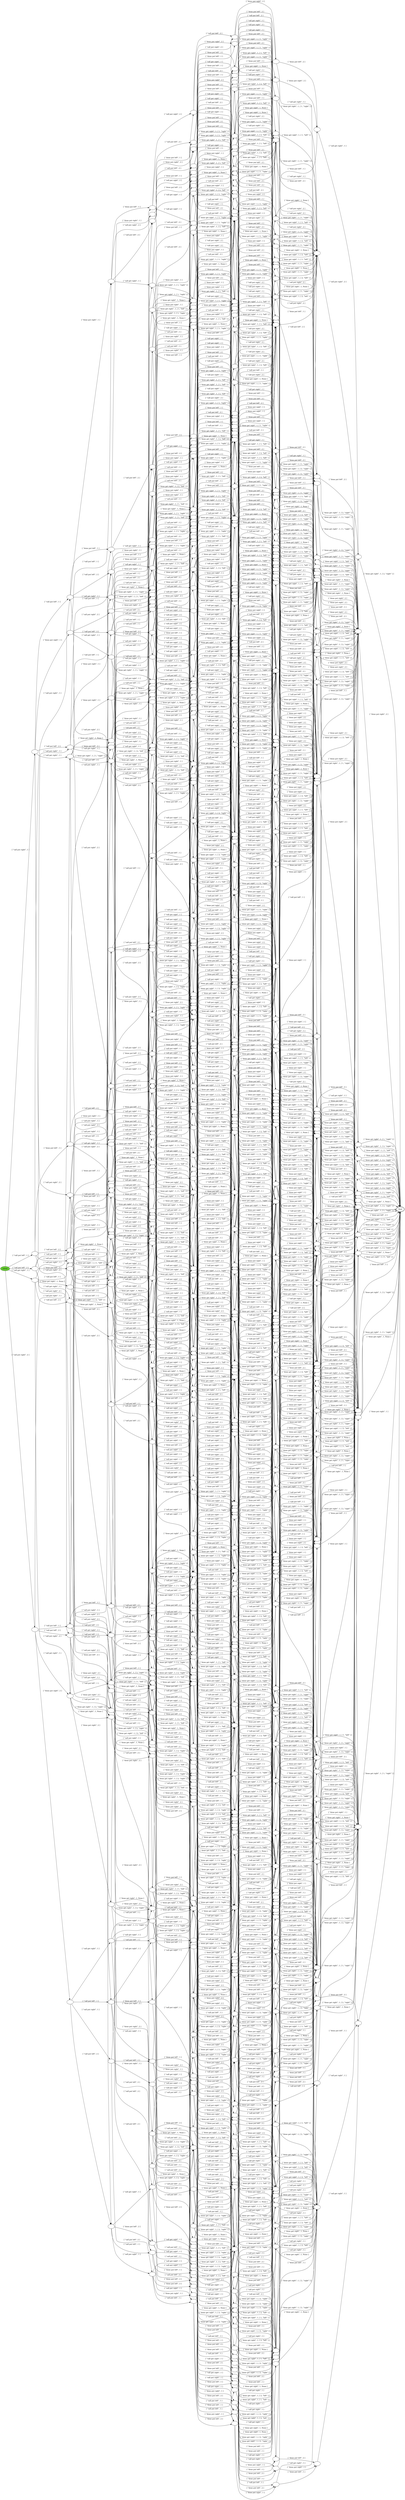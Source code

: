 digraph {
  rankdir = "LR"
  s0 [label=""]
  s1 [label=""]
  s2 [label=""]
  s3 [label=""]
  s4 [label=""]
  s5 [label=""]
  s6 [label=""]
  s7 [label=""]
  s8 [label=""]
  s9 [label=""]
  s10 [label=""]
  s11 [label=""]
  s12 [label=""]
  s13 [label=""]
  s14 [label=""]
  s15 [label=""]
  s16 [label=""]
  s17 [label=""]
  s18 [label=""]
  s19 [label=""]
  s20 [label=""]
  s21 [label=""]
  s22 [label=""]
  s23 [label=""]
  s24 [label=""]
  s25 [label=""]
  s26 [label=""]
  s27 [label=""]
  s28 [label=""]
  s29 [label=""]
  s30 [label=""]
  s31 [label=""]
  s32 [label=""]
  s33 [label=""]
  s34 [label=""]
  s35 [label=""]
  s36 [label=""]
  s37 [label=""]
  s38 [label=""]
  s39 [label=""]
  s40 [label=""]
  s41 [label=""]
  s42 [label=""]
  s43 [label=""]
  s44 [label=""]
  s45 [label=""]
  s46 [label=""]
  s47 [label=""]
  s48 [label=""]
  s49 [label=""]
  s50 [label=""]
  s51 [label=""]
  s52 [label=""]
  s53 [label=""]
  s54 [label=""]
  s55 [label=""]
  s56 [label=""]
  s57 [label=""]
  s58 [label=""]
  s59 [label=""]
  s60 [label=""]
  s61 [label=""]
  s62 [label=""]
  s63 [label=""]
  s64 [label=""]
  s65 [label=""]
  s66 [label=""]
  s67 [label=""]
  s68 [label=""]
  s69 [label=""]
  s70 [label=""]
  s71 [label=""]
  s72 [label=""]
  s73 [label=""]
  s74 [label=""]
  s75 [label=""]
  s76 [label=""]
  s77 [label=""]
  s78 [label=""]
  s79 [label=""]
  s80 [label=""]
  s81 [label=""]
  s82 [label=""]
  s83 [label=""]
  s84 [label=""]
  s85 [label=""]
  s86 [label=""]
  s87 [label=""]
  s88 [label=""]
  s89 [label=""]
  s90 [label=""]
  s91 [label=""]
  s92 [label=""]
  s93 [label=""]
  s94 [label=""]
  s95 [label=""]
  s96 [label=""]
  s97 [label=""]
  s98 [label=""]
  s99 [label=""]
  s100 [label=""]
  s101 [label=""]
  s102 [label=""]
  s103 [label=""]
  s104 [label=""]
  s105 [label=""]
  s106 [label=""]
  s107 [label=""]
  s108 [label=""]
  s109 [label=""]
  s110 [label=""]
  s111 [label=""]
  s112 [label=""]
  s113 [label=""]
  s114 [label=""]
  s115 [label=""]
  s116 [label=""]
  s117 [label=""]
  s118 [label=""]
  s119 [label=""]
  s120 [label=""]
  s121 [label=""]
  s122 [label=""]
  s123 [label=""]
  s124 [label=""]
  s125 [label=""]
  s126 [label=""]
  s127 [label=""]
  s128 [label=""]
  s129 [label=""]
  s130 [label=""]
  s131 [label=""]
  s132 [label=""]
  s133 [label=""]
  s134 [label=""]
  s135 [label=""]
  s136 [label=""]
  s137 [label=""]
  s138 [label=""]
  s139 [label=""]
  s140 [label=""]
  s141 [label=""]
  s142 [label=""]
  s143 [label=""]
  s144 [label=""]
  s145 [label=""]
  s146 [label=""]
  s147 [label=""]
  s148 [label=""]
  s149 [label=""]
  s150 [label=""]
  s151 [label=""]
  s152 [label=""]
  s153 [label=""]
  s154 [label=""]
  s155 [label=""]
  s156 [label=""]
  s157 [label=""]
  s158 [label=""]
  s159 [label=""]
  s160 [label=""]
  s161 [label=""]
  s162 [label=""]
  s163 [label=""]
  s164 [label=""]
  s165 [label=""]
  s166 [label=""]
  s167 [label=""]
  s168 [label=""]
  s169 [label=""]
  s170 [label=""]
  s171 [label=""]
  s172 [label=""]
  s173 [label=""]
  s174 [label=""]
  s175 [label=""]
  s176 [label=""]
  s177 [label=""]
  s178 [label=""]
  s179 [label=""]
  s180 [label=""]
  s181 [label=""]
  s182 [label=""]
  s183 [label=""]
  s184 [label=""]
  s185 [label=""]
  s186 [label=""]
  s187 [label=""]
  s188 [label=""]
  s189 [label=""]
  s190 [label=""]
  s191 [label=""]
  s192 [label=""]
  s193 [label=""]
  s194 [label=""]
  s195 [label=""]
  s196 [label=""]
  s197 [label=""]
  s198 [label=""]
  s199 [label=""]
  s200 [label=""]
  s201 [label=""]
  s202 [label=""]
  s203 [label=""]
  s204 [label=""]
  s205 [label=""]
  s206 [label=""]
  s207 [label=""]
  s208 [label=""]
  s209 [label=""]
  s210 [label=""]
  s211 [label=""]
  s212 [label=""]
  s213 [label=""]
  s214 [label=""]
  s215 [label=""]
  s216 [label=""]
  s217 [label=""]
  s218 [label=""]
  s219 [label=""]
  s220 [label=""]
  s221 [label=""]
  s222 [label=""]
  s223 [label=""]
  s224 [label=""]
  s225 [label=""]
  s226 [label=""]
  s227 [label=""]
  s228 [label=""]
  s229 [label=""]
  s230 [label=""]
  s231 [label=""]
  s232 [label=""]
  s233 [label=""]
  s234 [label=""]
  s235 [label=""]
  s236 [label=""]
  s237 [label=""]
  s238 [label=""]
  s239 [label=""]
  s240 [label=""]
  s241 [label=""]
  s242 [label=""]
  s243 [label=""]
  s244 [label=""]
  s245 [label=""]
  s246 [label=""]
  s247 [label=""]
  s248 [label=""]
  s249 [label=""]
  s250 [label=""]
  s251 [label=""]
  s252 [label=""]
  s253 [label=""]
  s254 [label=""]
  s255 [label=""]
  s256 [label=""]
  s257 [label=""]
  s258 [label=""]
  s259 [label=""]
  s260 [label=""]
  s261 [label=""]
  s262 [label=""]
  s263 [label=""]
  s264 [label=""]
  s265 [label=""]
  s266 [label=""]
  s267 [label=""]
  s268 [label=""]
  s269 [label=""]
  s270 [label=""]
  s271 [label=""]
  s272 [label=""]
  s273 [label=""]
  s274 [label=""]
  s275 [label=""]
  s276 [label=""]
  s277 [label=""]
  s278 [label=""]
  s279 [label=""]
  s280 [label=""]
  s281 [label=""]
  s282 [label=""]
  s283 [label=""]
  s284 [label=""]
  s285 [label=""]
  s286 [label=""]
  s287 [label=""]
  s288 [label=""]
  s289 [label=""]
  s290 [label=""]
  s291 [label=""]
  s292 [label=""]
  s293 [label=""]
  s294 [label=""]
  s295 [label=""]
  s296 [label=""]
  s297 [label=""]
  s298 [label=""]
  s299 [label=""]
  s300 [label=""]
  s301 [label=""]
  s302 [label=""]
  s303 [label=""]
  s304 [label=""]
  s305 [label=""]
  s306 [label=""]
  s307 [label=""]
  s308 [label=""]
  s309 [label=""]
  s310 [label=""]
  s311 [label=""]
  s312 [label=""]
  s313 [label=""]
  s314 [label=""]
  s315 [label=""]
  s316 [label=""]
  s317 [label=""]
  s318 [label=""]
  s319 [label=""]
  s320 [label=""]
  s321 [label=""]
  s322 [label=""]
  s323 [label=""]
  s324 [label=""]
  s325 [label=""]
  s326 [label=""]
  s327 [label=""]
  s328 [label=""]
  s329 [label=""]
  s330 [label=""]
  s331 [label=""]
  s332 [label=""]
  s333 [label=""]
  s334 [label=""]
  s335 [label=""]
  s336 [label=""]
  s337 [label=""]
  s338 [label=""]
  s339 [label=""]
  s340 [label=""]
  s341 [label=""]
  s342 [peripheries=2,label="final"]
  s343 [label=""]
  s344 [label=""]
  s345 [label=""]
  s346 [label=""]
  s347 [label=""]
  s348 [label=""]
  s349 [label=""]
  s350 [label=""]
  s351 [label=""]
  s352 [label=""]
  s353 [label=""]
  s354 [label=""]
  s355 [label=""]
  s356 [label=""]
  s357 [label=""]
  s358 [label=""]
  s359 [label=""]
  s360 [label=""]
  s361 [label=""]
  s362 [label=""]
  s363 [label=""]
  s364 [label=""]
  s365 [label=""]
  s366 [label=""]
  s367 [label=""]
  s368 [label=""]
  s369 [label=""]
  s370 [label=""]
  s371 [label=""]
  s372 [label=""]
  s373 [label=""]
  s374 [label=""]
  s375 [label=""]
  s376 [label=""]
  s377 [label=""]
  s378 [label=""]
  s379 [label=""]
  s380 [label=""]
  s381 [label=""]
  s382 [label=""]
  s383 [label=""]
  s384 [label=""]
  s385 [label=""]
  s386 [label=""]
  s387 [label=""]
  s388 [label=""]
  s389 [label=""]
  s390 [label=""]
  s391 [label=""]
  s392 [label=""]
  s393 [label=""]
  s394 [label=""]
  s395 [label=""]
  s396 [label=""]
  s397 [label=""]
  s398 [label=""]
  s399 [label=""]
  s400 [label=""]
  s401 [label=""]
  s402 [label=""]
  s403 [label=""]
  s404 [label=""]
  s405 [label=""]
  s406 [label=""]
  s407 [label=""]
  s408 [label=""]
  s409 [label=""]
  s410 [label=""]
  s411 [label=""]
  s412 [label=""]
  s413 [label=""]
  s414 [label=""]
  s415 [label=""]
  s416 [label=""]
  s417 [label=""]
  s418 [label=""]
  s419 [label=""]
  s420 [label=""]
  s421 [label=""]
  s422 [label=""]
  s423 [label=""]
  s424 [label=""]
  s425 [label=""]
  s426 [label=""]
  s427 [label=""]
  s428 [label=""]
  s429 [label=""]
  s430 [label=""]
  s431 [label=""]
  s432 [label=""]
  s433 [label=""]
  s434 [label=""]
  s435 [label=""]
  s436 [label=""]
  s437 [label=""]
  s438 [label=""]
  s439 [label=""]
  s440 [label=""]
  s441 [label=""]
  s442 [label=""]
  s443 [label=""]
  s444 [label=""]
  s445 [label=""]
  s446 [label=""]
  s447 [label=""]
  s448 [label=""]
  s449 [label=""]
  s450 [label=""]
  s451 [label=""]
  s452 [label=""]
  s453 [label=""]
  s454 [label=""]
  s455 [label=""]
  s456 [label=""]
  s457 [label=""]
  s458 [label=""]
  s459 [label=""]
  s460 [label=""]
  s461 [label=""]
  s462 [label=""]
  s463 [label=""]
  s464 [label=""]
  s465 [label=""]
  s466 [label=""]
  s467 [label=""]
  s468 [label=""]
  s469 [label=""]
  s470 [label=""]
  s471 [label=""]
  s472 [label=""]
  s473 [label=""]
  s474 [label=""]
  s475 [label=""]
  s476 [label=""]
  s477 [label=""]
  s478 [label=""]
  s479 [label=""]
  s480 [label=""]
  s481 [label=""]
  s482 [label=""]
  s483 [label=""]
  s484 [label=""]
  s485 [label=""]
  s486 [label=""]
  s487 [label=""]
  s488 [label=""]
  s489 [label=""]
  s490 [label=""]
  s491 [label=""]
  s492 [label=""]
  s493 [label=""]
  s494 [label=""]
  s495 [label=""]
  s496 [label=""]
  s497 [label=""]
  s498 [label=""]
  s499 [label=""]
  s500 [label=""]
  s501 [label=""]
  s502 [label=""]
  s503 [label=""]
  s504 [label=""]
  s505 [label=""]
  s506 [label=""]
  s507 [label=""]
  s508 [label=""]
  s509 [label=""]
  s510 [label=""]
  s511 [label=""]
  s512 [label=""]
  s513 [label=""]
  s514 [label=""]
  s515 [label=""]
  s516 [label=""]
  s517 [label=""]
  s518 [label=""]
  s519 [label=""]
  s520 [label=""]
  s521 [label=""]
  s522 [label=""]
  s523 [label=""]
  s524 [label="initial",style=filled,fillcolor="#66cc33"]
  s525 [label=""]
  s526 [label=""]
  s527 [label=""]
  s528 [label=""]
  s529 [label=""]
  s530 [label=""]
  s531 [label=""]
  s532 [label=""]
  s533 [label=""]
  s534 [label=""]
  s154 -> s342 [label="[ \"done put left\", 1 ]"]
  s305 -> s342 [label="[ \"done get right\", 1, [ 1, \"right\" ] ]"]
  s394 -> s342 [label="[ \"done put right\", 2 ]"]
  s331 -> s342 [label="[ \"done get right\", 1, None ]"]
  s331 -> s342 [label="[ \"done get right\", 1, [ 2, \"right\" ] ]"]
  s331 -> s342 [label="[ \"done get right\", 1, [ 1, \"right\" ] ]"]
  s234 -> s342 [label="[ \"done get right\", 1, [ 1, \"left\" ] ]"]
  s234 -> s342 [label="[ \"done get right\", 1, [ 1, \"right\" ] ]"]
  s234 -> s342 [label="[ \"done get right\", 1, [ 2, \"right\" ] ]"]
  s123 -> s342 [label="[ \"done get right\", 1, [ 1, \"right\" ] ]"]
  s123 -> s342 [label="[ \"done get right\", 1, [ 2, \"right\" ] ]"]
  s123 -> s342 [label="[ \"done get right\", 1, None ]"]
  s123 -> s342 [label="[ \"done get right\", 1, [ 1, \"left\" ] ]"]
  s379 -> s342 [label="[ \"done get right\", 1, [ 1, \"left\" ] ]"]
  s379 -> s342 [label="[ \"done get right\", 1, [ 2, \"right\" ] ]"]
  s379 -> s342 [label="[ \"done get right\", 1, [ 1, \"right\" ] ]"]
  s379 -> s342 [label="[ \"done get right\", 1, [ 2, \"left\" ] ]"]
  s114 -> s342 [label="[ \"done get right\", 1, [ 2, \"left\" ] ]"]
  s114 -> s342 [label="[ \"done get right\", 1, [ 1, \"right\" ] ]"]
  s114 -> s342 [label="[ \"done get right\", 1, [ 1, \"left\" ] ]"]
  s114 -> s342 [label="[ \"done get right\", 1, [ 2, \"right\" ] ]"]
  s114 -> s342 [label="[ \"done get right\", 1, None ]"]
  s280 -> s342 [label="[ \"done get right\", 1, [ 2, \"left\" ] ]"]
  s280 -> s342 [label="[ \"done get right\", 1, None ]"]
  s280 -> s342 [label="[ \"done get right\", 1, [ 2, \"right\" ] ]"]
  s280 -> s342 [label="[ \"done get right\", 1, [ 1, \"right\" ] ]"]
  s251 -> s342 [label="[ \"done get right\", 1, [ 1, \"right\" ] ]"]
  s251 -> s342 [label="[ \"done get right\", 1, [ 2, \"right\" ] ]"]
  s251 -> s342 [label="[ \"done get right\", 1, [ 2, \"left\" ] ]"]
  s461 -> s342 [label="[ \"done put left\", 2 ]"]
  s324 -> s342 [label="[ \"done put right\", 1 ]"]
  s109 -> s342 [label="[ \"done get right\", 1, [ 1, \"right\" ] ]"]
  s109 -> s342 [label="[ \"done get right\", 1, [ 2, \"right\" ] ]"]
  s46 -> s342 [label="[ \"done get right\", 1, [ 2, \"right\" ] ]"]
  s484 -> s394 [label="[ \"done put left\", 1 ]"]
  s484 -> s154 [label="[ \"done put right\", 2 ]"]
  s142 -> s109 [label="[ \"done put right\", 2 ]"]
  s142 -> s394 [label="[ \"done get right\", 1, [ 1, \"right\" ] ]"]
  s142 -> s394 [label="[ \"done get right\", 1, [ 2, \"right\" ] ]"]
  s464 -> s394 [label="[ \"done get right\", 1, None ]"]
  s464 -> s394 [label="[ \"done get right\", 1, [ 1, \"right\" ] ]"]
  s464 -> s331 [label="[ \"done put right\", 2 ]"]
  s464 -> s394 [label="[ \"done get right\", 1, [ 2, \"right\" ] ]"]
  s286 -> s394 [label="[ \"done get right\", 1, [ 1, \"right\" ] ]"]
  s286 -> s394 [label="[ \"done get right\", 1, [ 1, \"left\" ] ]"]
  s286 -> s234 [label="[ \"done put right\", 2 ]"]
  s286 -> s394 [label="[ \"done get right\", 1, [ 2, \"right\" ] ]"]
  s43 -> s394 [label="[ \"done get right\", 1, [ 1, \"left\" ] ]"]
  s43 -> s394 [label="[ \"done get right\", 1, [ 1, \"right\" ] ]"]
  s43 -> s123 [label="[ \"done put right\", 2 ]"]
  s43 -> s394 [label="[ \"done get right\", 1, None ]"]
  s43 -> s394 [label="[ \"done get right\", 1, [ 2, \"right\" ] ]"]
  s339 -> s394 [label="[ \"call put right\", 2 ]"]
  s243 -> s394 [label="[ \"done get right\", 1, None ]"]
  s243 -> s394 [label="[ \"done get right\", 1, [ 1, \"right\" ] ]"]
  s243 -> s114 [label="[ \"done put right\", 2 ]"]
  s243 -> s394 [label="[ \"done get right\", 1, [ 2, \"left\" ] ]"]
  s243 -> s394 [label="[ \"done get right\", 1, [ 1, \"left\" ] ]"]
  s243 -> s394 [label="[ \"done get right\", 1, [ 2, \"right\" ] ]"]
  s214 -> s251 [label="[ \"done put right\", 2 ]"]
  s214 -> s394 [label="[ \"done get right\", 1, [ 2, \"left\" ] ]"]
  s214 -> s394 [label="[ \"done get right\", 1, [ 1, \"right\" ] ]"]
  s214 -> s394 [label="[ \"done get right\", 1, [ 2, \"right\" ] ]"]
  s31 -> s394 [label="[ \"done get right\", 1, None ]"]
  s31 -> s394 [label="[ \"done get right\", 1, [ 1, \"right\" ] ]"]
  s31 -> s280 [label="[ \"done put right\", 2 ]"]
  s31 -> s394 [label="[ \"done get right\", 1, [ 2, \"left\" ] ]"]
  s31 -> s394 [label="[ \"done get right\", 1, [ 2, \"right\" ] ]"]
  s421 -> s394 [label="[ \"done get right\", 1, [ 1, \"right\" ] ]"]
  s421 -> s379 [label="[ \"done put right\", 2 ]"]
  s421 -> s394 [label="[ \"done get right\", 1, [ 2, \"left\" ] ]"]
  s421 -> s394 [label="[ \"done get right\", 1, [ 1, \"left\" ] ]"]
  s421 -> s394 [label="[ \"done get right\", 1, [ 2, \"right\" ] ]"]
  s282 -> s394 [label="[ \"done put left\", 2 ]"]
  s282 -> s461 [label="[ \"done put right\", 2 ]"]
  s79 -> s394 [label="[ \"done put right\", 1 ]"]
  s79 -> s324 [label="[ \"done put right\", 2 ]"]
  s194 -> s154 [label="[ \"done put left\", 2 ]"]
  s194 -> s461 [label="[ \"done put left\", 1 ]"]
  s35 -> s305 [label="[ \"done put left\", 2 ]"]
  s35 -> s461 [label="[ \"done get right\", 1, [ 1, \"right\" ] ]"]
  s270 -> s331 [label="[ \"done put left\", 2 ]"]
  s270 -> s461 [label="[ \"done get right\", 1, None ]"]
  s270 -> s461 [label="[ \"done get right\", 1, [ 1, \"right\" ] ]"]
  s270 -> s461 [label="[ \"done get right\", 1, [ 2, \"right\" ] ]"]
  s85 -> s461 [label="[ \"done get right\", 1, [ 1, \"left\" ] ]"]
  s85 -> s234 [label="[ \"done put left\", 2 ]"]
  s85 -> s461 [label="[ \"done get right\", 1, [ 1, \"right\" ] ]"]
  s85 -> s461 [label="[ \"done get right\", 1, [ 2, \"right\" ] ]"]
  s45 -> s123 [label="[ \"done put left\", 2 ]"]
  s45 -> s461 [label="[ \"done get right\", 1, None ]"]
  s45 -> s461 [label="[ \"done get right\", 1, [ 1, \"left\" ] ]"]
  s45 -> s461 [label="[ \"done get right\", 1, [ 2, \"right\" ] ]"]
  s45 -> s461 [label="[ \"done get right\", 1, [ 1, \"right\" ] ]"]
  s21 -> s461 [label="[ \"call put left\", 2 ]"]
  s297 -> s114 [label="[ \"done put left\", 2 ]"]
  s297 -> s461 [label="[ \"done get right\", 1, [ 1, \"right\" ] ]"]
  s297 -> s461 [label="[ \"done get right\", 1, None ]"]
  s297 -> s461 [label="[ \"done get right\", 1, [ 2, \"right\" ] ]"]
  s297 -> s461 [label="[ \"done get right\", 1, [ 1, \"left\" ] ]"]
  s297 -> s461 [label="[ \"done get right\", 1, [ 2, \"left\" ] ]"]
  s245 -> s379 [label="[ \"done put left\", 2 ]"]
  s245 -> s461 [label="[ \"done get right\", 1, [ 2, \"right\" ] ]"]
  s245 -> s461 [label="[ \"done get right\", 1, [ 1, \"left\" ] ]"]
  s245 -> s461 [label="[ \"done get right\", 1, [ 2, \"left\" ] ]"]
  s245 -> s461 [label="[ \"done get right\", 1, [ 1, \"right\" ] ]"]
  s0 -> s461 [label="[ \"done get right\", 1, None ]"]
  s0 -> s280 [label="[ \"done put left\", 2 ]"]
  s0 -> s461 [label="[ \"done get right\", 1, [ 1, \"right\" ] ]"]
  s0 -> s461 [label="[ \"done get right\", 1, [ 2, \"right\" ] ]"]
  s0 -> s461 [label="[ \"done get right\", 1, [ 2, \"left\" ] ]"]
  s425 -> s461 [label="[ \"done put right\", 1 ]"]
  s425 -> s324 [label="[ \"done put left\", 2 ]"]
  s28 -> s109 [label="[ \"done put left\", 2 ]"]
  s28 -> s461 [label="[ \"done get right\", 1, [ 2, \"right\" ] ]"]
  s28 -> s461 [label="[ \"done get right\", 1, [ 1, \"right\" ] ]"]
  s1 -> s461 [label="[ \"done get right\", 1, [ 2, \"right\" ] ]"]
  s1 -> s46 [label="[ \"done put left\", 2 ]"]
  s166 -> s484 [label="[ \"done get right\", 1, None ]"]
  s166 -> s43 [label="[ \"done put left\", 1 ]"]
  s166 -> s484 [label="[ \"done get right\", 1, [ 1, \"right\" ] ]"]
  s166 -> s445 [label="[ \"done put right\", 2 ]"]
  s166 -> s484 [label="[ \"done get right\", 1, [ 2, \"right\" ] ]"]
  s166 -> s484 [label="[ \"done get right\", 1, [ 1, \"left\" ] ]"]
  s13 -> s43 [label="[ \"call put right\", 2 ]"]
  s13 -> s339 [label="[ \"done get right\", 1, None ]"]
  s13 -> s339 [label="[ \"done get right\", 1, [ 1, \"right\" ] ]"]
  s13 -> s339 [label="[ \"done get right\", 1, [ 1, \"left\" ] ]"]
  s506 -> s43 [label="[ \"done put left\", 2 ]"]
  s506 -> s45 [label="[ \"done put right\", 2 ]"]
  s506 -> s282 [label="[ \"done get right\", 1, None ]"]
  s506 -> s282 [label="[ \"done get right\", 1, [ 1, \"right\" ] ]"]
  s506 -> s282 [label="[ \"done get right\", 1, [ 1, \"left\" ] ]"]
  s506 -> s282 [label="[ \"done get right\", 1, [ 2, \"right\" ] ]"]
  s493 -> s381 [label="[ \"done put right\", 2 ]"]
  s493 -> s43 [label="[ \"done put right\", 1 ]"]
  s493 -> s79 [label="[ \"done get right\", 1, None ]"]
  s493 -> s79 [label="[ \"done get right\", 1, [ 1, \"right\" ] ]"]
  s493 -> s79 [label="[ \"done get right\", 1, [ 1, \"left\" ] ]"]
  s493 -> s79 [label="[ \"done get right\", 1, [ 2, \"right\" ] ]"]
  s314 -> s484 [label="[ \"done put left\", 2 ]"]
  s314 -> s194 [label="[ \"done put right\", 2 ]"]
  s314 -> s282 [label="[ \"done put left\", 1 ]"]
  s463 -> s282 [label="[ \"done get right\", 1, [ 1, \"right\" ] ]"]
  s463 -> s28 [label="[ \"done put right\", 2 ]"]
  s463 -> s282 [label="[ \"done get right\", 1, [ 2, \"right\" ] ]"]
  s463 -> s142 [label="[ \"done put left\", 2 ]"]
  s522 -> s282 [label="[ \"done get right\", 1, [ 1, \"right\" ] ]"]
  s522 -> s464 [label="[ \"done put left\", 2 ]"]
  s522 -> s270 [label="[ \"done put right\", 2 ]"]
  s522 -> s282 [label="[ \"done get right\", 1, None ]"]
  s522 -> s282 [label="[ \"done get right\", 1, [ 2, \"right\" ] ]"]
  s400 -> s282 [label="[ \"done get right\", 1, [ 1, \"right\" ] ]"]
  s400 -> s282 [label="[ \"done get right\", 1, [ 1, \"left\" ] ]"]
  s400 -> s286 [label="[ \"done put left\", 2 ]"]
  s400 -> s85 [label="[ \"done put right\", 2 ]"]
  s400 -> s282 [label="[ \"done get right\", 1, [ 2, \"right\" ] ]"]
  s171 -> s282 [label="[ \"done get right\", 1, [ 1, \"right\" ] ]"]
  s171 -> s243 [label="[ \"done put left\", 2 ]"]
  s171 -> s282 [label="[ \"done get right\", 1, [ 2, \"left\" ] ]"]
  s171 -> s282 [label="[ \"done get right\", 1, None ]"]
  s171 -> s297 [label="[ \"done put right\", 2 ]"]
  s171 -> s282 [label="[ \"done get right\", 1, [ 1, \"left\" ] ]"]
  s171 -> s282 [label="[ \"done get right\", 1, [ 2, \"right\" ] ]"]
  s177 -> s339 [label="[ \"done put left\", 2 ]"]
  s177 -> s282 [label="[ \"call put right\", 2 ]"]
  s504 -> s282 [label="[ \"call put left\", 2 ]"]
  s504 -> s21 [label="[ \"done put right\", 2 ]"]
  s19 -> s282 [label="[ \"done get right\", 1, [ 1, \"right\" ] ]"]
  s19 -> s31 [label="[ \"done put left\", 2 ]"]
  s19 -> s0 [label="[ \"done put right\", 2 ]"]
  s19 -> s282 [label="[ \"done get right\", 1, None ]"]
  s19 -> s282 [label="[ \"done get right\", 1, [ 2, \"right\" ] ]"]
  s19 -> s282 [label="[ \"done get right\", 1, [ 2, \"left\" ] ]"]
  s198 -> s282 [label="[ \"done get right\", 1, [ 1, \"right\" ] ]"]
  s198 -> s421 [label="[ \"done put left\", 2 ]"]
  s198 -> s245 [label="[ \"done put right\", 2 ]"]
  s198 -> s282 [label="[ \"done get right\", 1, [ 1, \"left\" ] ]"]
  s198 -> s282 [label="[ \"done get right\", 1, [ 2, \"left\" ] ]"]
  s198 -> s282 [label="[ \"done get right\", 1, [ 2, \"right\" ] ]"]
  s224 -> s282 [label="[ \"done put right\", 1 ]"]
  s224 -> s79 [label="[ \"done put left\", 2 ]"]
  s224 -> s425 [label="[ \"done put right\", 2 ]"]
  s460 -> s484 [label="[ \"done put right\", 1 ]"]
  s460 -> s348 [label="[ \"done put right\", 2 ]"]
  s460 -> s79 [label="[ \"done put left\", 1 ]"]
  s157 -> s79 [label="[ \"done get right\", 1, [ 2, \"left\" ] ]"]
  s157 -> s99 [label="[ \"done put right\", 2 ]"]
  s157 -> s214 [label="[ \"done put right\", 1 ]"]
  s157 -> s79 [label="[ \"done get right\", 1, [ 2, \"right\" ] ]"]
  s157 -> s79 [label="[ \"done get right\", 1, [ 1, \"right\" ] ]"]
  s362 -> s79 [label="[ \"done get right\", 1, None ]"]
  s362 -> s31 [label="[ \"done put right\", 1 ]"]
  s362 -> s79 [label="[ \"done get right\", 1, [ 2, \"left\" ] ]"]
  s362 -> s79 [label="[ \"done get right\", 1, [ 2, \"right\" ] ]"]
  s362 -> s392 [label="[ \"done put right\", 2 ]"]
  s362 -> s79 [label="[ \"done get right\", 1, [ 1, \"right\" ] ]"]
  s443 -> s79 [label="[ \"call put right\", 1 ]"]
  s443 -> s474 [label="[ \"done put right\", 2 ]"]
  s105 -> s409 [label="[ \"done put right\", 2 ]"]
  s105 -> s286 [label="[ \"done put right\", 1 ]"]
  s105 -> s79 [label="[ \"done get right\", 1, [ 1, \"right\" ] ]"]
  s105 -> s79 [label="[ \"done get right\", 1, [ 1, \"left\" ] ]"]
  s105 -> s79 [label="[ \"done get right\", 1, [ 2, \"right\" ] ]"]
  s77 -> s92 [label="[ \"done put right\", 2 ]"]
  s77 -> s79 [label="[ \"done get right\", 1, [ 1, \"left\" ] ]"]
  s77 -> s243 [label="[ \"done put right\", 1 ]"]
  s77 -> s79 [label="[ \"done get right\", 1, [ 1, \"right\" ] ]"]
  s77 -> s79 [label="[ \"done get right\", 1, [ 2, \"left\" ] ]"]
  s77 -> s79 [label="[ \"done get right\", 1, None ]"]
  s77 -> s79 [label="[ \"done get right\", 1, [ 2, \"right\" ] ]"]
  s422 -> s339 [label="[ \"done put right\", 1 ]"]
  s422 -> s79 [label="[ \"call put right\", 2 ]"]
  s116 -> s292 [label="[ \"done put right\", 2 ]"]
  s116 -> s79 [label="[ \"done get right\", 1, [ 2, \"left\" ] ]"]
  s116 -> s421 [label="[ \"done put right\", 1 ]"]
  s116 -> s79 [label="[ \"done get right\", 1, [ 1, \"right\" ] ]"]
  s116 -> s79 [label="[ \"done get right\", 1, [ 2, \"right\" ] ]"]
  s116 -> s79 [label="[ \"done get right\", 1, [ 1, \"left\" ] ]"]
  s112 -> s425 [label="[ \"done put left\", 1 ]"]
  s112 -> s348 [label="[ \"done put left\", 2 ]"]
  s112 -> s194 [label="[ \"done put right\", 1 ]"]
  s200 -> s425 [label="[ \"done get right\", 1, [ 2, \"right\" ] ]"]
  s200 -> s41 [label="[ \"done put left\", 2 ]"]
  s200 -> s28 [label="[ \"done put right\", 1 ]"]
  s200 -> s425 [label="[ \"done get right\", 1, [ 1, \"right\" ] ]"]
  s354 -> s455 [label="[ \"done put left\", 2 ]"]
  s354 -> s270 [label="[ \"done put right\", 1 ]"]
  s354 -> s425 [label="[ \"done get right\", 1, [ 2, \"right\" ] ]"]
  s354 -> s425 [label="[ \"done get right\", 1, None ]"]
  s354 -> s425 [label="[ \"done get right\", 1, [ 1, \"right\" ] ]"]
  s206 -> s425 [label="[ \"call put right\", 1 ]"]
  s206 -> s474 [label="[ \"done put left\", 2 ]"]
  s344 -> s85 [label="[ \"done put right\", 1 ]"]
  s344 -> s425 [label="[ \"done get right\", 1, [ 2, \"right\" ] ]"]
  s344 -> s409 [label="[ \"done put left\", 2 ]"]
  s344 -> s425 [label="[ \"done get right\", 1, [ 1, \"left\" ] ]"]
  s344 -> s425 [label="[ \"done get right\", 1, [ 1, \"right\" ] ]"]
  s67 -> s45 [label="[ \"done put right\", 1 ]"]
  s67 -> s425 [label="[ \"done get right\", 1, [ 2, \"right\" ] ]"]
  s67 -> s381 [label="[ \"done put left\", 2 ]"]
  s67 -> s425 [label="[ \"done get right\", 1, [ 1, \"left\" ] ]"]
  s67 -> s425 [label="[ \"done get right\", 1, [ 1, \"right\" ] ]"]
  s67 -> s425 [label="[ \"done get right\", 1, None ]"]
  s419 -> s21 [label="[ \"done put right\", 1 ]"]
  s419 -> s425 [label="[ \"call put left\", 2 ]"]
  s103 -> s245 [label="[ \"done put right\", 1 ]"]
  s103 -> s292 [label="[ \"done put left\", 2 ]"]
  s103 -> s425 [label="[ \"done get right\", 1, [ 1, \"left\" ] ]"]
  s103 -> s425 [label="[ \"done get right\", 1, [ 2, \"right\" ] ]"]
  s103 -> s425 [label="[ \"done get right\", 1, [ 1, \"right\" ] ]"]
  s103 -> s425 [label="[ \"done get right\", 1, [ 2, \"left\" ] ]"]
  s356 -> s297 [label="[ \"done put right\", 1 ]"]
  s356 -> s425 [label="[ \"done get right\", 1, [ 2, \"right\" ] ]"]
  s356 -> s425 [label="[ \"done get right\", 1, None ]"]
  s356 -> s92 [label="[ \"done put left\", 2 ]"]
  s356 -> s425 [label="[ \"done get right\", 1, [ 1, \"left\" ] ]"]
  s356 -> s425 [label="[ \"done get right\", 1, [ 2, \"left\" ] ]"]
  s356 -> s425 [label="[ \"done get right\", 1, [ 1, \"right\" ] ]"]
  s413 -> s425 [label="[ \"done get right\", 1, [ 2, \"right\" ] ]"]
  s413 -> s392 [label="[ \"done put left\", 2 ]"]
  s413 -> s0 [label="[ \"done put right\", 1 ]"]
  s413 -> s425 [label="[ \"done get right\", 1, None ]"]
  s413 -> s425 [label="[ \"done get right\", 1, [ 2, \"left\" ] ]"]
  s413 -> s425 [label="[ \"done get right\", 1, [ 1, \"right\" ] ]"]
  s334 -> s1 [label="[ \"done put left\", 1 ]"]
  s334 -> s133 [label="[ \"done put left\", 2 ]"]
  s334 -> s194 [label="[ \"done get right\", 1, [ 2, \"right\" ] ]"]
  s373 -> s1 [label="[ \"call put left\", 2 ]"]
  s373 -> s21 [label="[ \"done get right\", 1, [ 2, \"right\" ] ]"]
  s485 -> s1 [label="[ \"call get right\", 1 ]"]
  s485 -> s135 [label="[ \"done put left\", 2 ]"]
  s36 -> s314 [label="[ \"done get right\", 1, [ 1, \"right\" ] ]"]
  s36 -> s314 [label="[ \"done get right\", 1, None ]"]
  s36 -> s265 [label="[ \"done put right\", 2 ]"]
  s36 -> s19 [label="[ \"done put left\", 1 ]"]
  s36 -> s144 [label="[ \"done put left\", 2 ]"]
  s36 -> s314 [label="[ \"done get right\", 1, [ 2, \"right\" ] ]"]
  s36 -> s314 [label="[ \"done get right\", 1, [ 2, \"left\" ] ]"]
  s396 -> s19 [label="[ \"call put right\", 2 ]"]
  s396 -> s102 [label="[ \"done put left\", 2 ]"]
  s396 -> s177 [label="[ \"done get right\", 1, [ 1, \"right\" ] ]"]
  s396 -> s177 [label="[ \"done get right\", 1, None ]"]
  s396 -> s177 [label="[ \"done get right\", 1, [ 2, \"left\" ] ]"]
  s510 -> s144 [label="[ \"done put right\", 1 ]"]
  s510 -> s532 [label="[ \"done put right\", 2 ]"]
  s510 -> s460 [label="[ \"done get right\", 1, [ 1, \"right\" ] ]"]
  s510 -> s460 [label="[ \"done get right\", 1, [ 2, \"left\" ] ]"]
  s510 -> s362 [label="[ \"done put left\", 1 ]"]
  s510 -> s460 [label="[ \"done get right\", 1, None ]"]
  s510 -> s460 [label="[ \"done get right\", 1, [ 2, \"right\" ] ]"]
  s487 -> s443 [label="[ \"done get right\", 1, [ 2, \"left\" ] ]"]
  s487 -> s362 [label="[ \"call put right\", 1 ]"]
  s487 -> s443 [label="[ \"done get right\", 1, None ]"]
  s487 -> s132 [label="[ \"done put right\", 2 ]"]
  s487 -> s443 [label="[ \"done get right\", 1, [ 2, \"right\" ] ]"]
  s221 -> s422 [label="[ \"done get right\", 1, [ 2, \"left\" ] ]"]
  s221 -> s102 [label="[ \"done put right\", 1 ]"]
  s221 -> s362 [label="[ \"call put right\", 2 ]"]
  s221 -> s422 [label="[ \"done get right\", 1, None ]"]
  s221 -> s422 [label="[ \"done get right\", 1, [ 1, \"right\" ] ]"]
  s440 -> s232 [label="[ \"done put right\", 2 ]"]
  s440 -> s460 [label="[ \"call put right\", 1 ]"]
  s440 -> s443 [label="[ \"done put left\", 1 ]"]
  s479 -> s493 [label="[ \"call put right\", 1 ]"]
  s479 -> s443 [label="[ \"done get right\", 1, None ]"]
  s479 -> s443 [label="[ \"done get right\", 1, [ 1, \"left\" ] ]"]
  s479 -> s88 [label="[ \"done put right\", 2 ]"]
  s479 -> s443 [label="[ \"done get right\", 1, [ 2, \"right\" ] ]"]
  s155 -> s105 [label="[ \"call put right\", 1 ]"]
  s155 -> s443 [label="[ \"done get right\", 1, [ 1, \"left\" ] ]"]
  s155 -> s233 [label="[ \"done put right\", 2 ]"]
  s155 -> s443 [label="[ \"done get right\", 1, [ 2, \"right\" ] ]"]
  s211 -> s443 [label="[ \"call put right\", 2 ]"]
  s211 -> s422 [label="[ \"call put right\", 1 ]"]
  s61 -> s116 [label="[ \"call put right\", 1 ]"]
  s61 -> s472 [label="[ \"done put right\", 2 ]"]
  s61 -> s443 [label="[ \"done get right\", 1, [ 2, \"left\" ] ]"]
  s61 -> s443 [label="[ \"done get right\", 1, [ 1, \"left\" ] ]"]
  s61 -> s443 [label="[ \"done get right\", 1, [ 2, \"right\" ] ]"]
  s121 -> s157 [label="[ \"call put right\", 1 ]"]
  s121 -> s261 [label="[ \"done put right\", 2 ]"]
  s121 -> s443 [label="[ \"done get right\", 1, [ 2, \"left\" ] ]"]
  s121 -> s443 [label="[ \"done get right\", 1, [ 2, \"right\" ] ]"]
  s156 -> s77 [label="[ \"call put right\", 1 ]"]
  s156 -> s515 [label="[ \"done put right\", 2 ]"]
  s156 -> s443 [label="[ \"done get right\", 1, [ 1, \"left\" ] ]"]
  s156 -> s443 [label="[ \"done get right\", 1, [ 2, \"left\" ] ]"]
  s156 -> s443 [label="[ \"done get right\", 1, None ]"]
  s156 -> s443 [label="[ \"done get right\", 1, [ 2, \"right\" ] ]"]
  s201 -> s224 [label="[ \"call put right\", 1 ]"]
  s201 -> s206 [label="[ \"done put right\", 2 ]"]
  s201 -> s443 [label="[ \"done put left\", 2 ]"]
  s347 -> s422 [label="[ \"done get right\", 1, [ 1, \"left\" ] ]"]
  s347 -> s493 [label="[ \"call put right\", 2 ]"]
  s347 -> s422 [label="[ \"done get right\", 1, None ]"]
  s347 -> s13 [label="[ \"done put right\", 1 ]"]
  s347 -> s422 [label="[ \"done get right\", 1, [ 1, \"right\" ] ]"]
  s501 -> s506 [label="[ \"done put right\", 1 ]"]
  s501 -> s493 [label="[ \"done put left\", 2 ]"]
  s501 -> s224 [label="[ \"done get right\", 1, [ 1, \"right\" ] ]"]
  s501 -> s224 [label="[ \"done get right\", 1, [ 1, \"left\" ] ]"]
  s501 -> s224 [label="[ \"done get right\", 1, None ]"]
  s501 -> s67 [label="[ \"done put right\", 2 ]"]
  s501 -> s224 [label="[ \"done get right\", 1, [ 2, \"right\" ] ]"]
  s249 -> s305 [label="[ \"done put left\", 1 ]"]
  s249 -> s154 [label="[ \"done get right\", 1, [ 1, \"right\" ] ]"]
  s125 -> s154 [label="[ \"done get right\", 1, None ]"]
  s125 -> s154 [label="[ \"done get right\", 1, [ 1, \"right\" ] ]"]
  s125 -> s331 [label="[ \"done put left\", 1 ]"]
  s125 -> s154 [label="[ \"done get right\", 1, [ 2, \"right\" ] ]"]
  s445 -> s154 [label="[ \"done get right\", 1, None ]"]
  s445 -> s154 [label="[ \"done get right\", 1, [ 2, \"right\" ] ]"]
  s445 -> s123 [label="[ \"done put left\", 1 ]"]
  s445 -> s154 [label="[ \"done get right\", 1, [ 1, \"right\" ] ]"]
  s445 -> s154 [label="[ \"done get right\", 1, [ 1, \"left\" ] ]"]
  s513 -> s154 [label="[ \"done get right\", 1, [ 2, \"right\" ] ]"]
  s513 -> s379 [label="[ \"done put left\", 1 ]"]
  s513 -> s154 [label="[ \"done get right\", 1, [ 1, \"right\" ] ]"]
  s513 -> s154 [label="[ \"done get right\", 1, [ 2, \"left\" ] ]"]
  s513 -> s154 [label="[ \"done get right\", 1, [ 1, \"left\" ] ]"]
  s202 -> s154 [label="[ \"call put left\", 1 ]"]
  s237 -> s114 [label="[ \"done put left\", 1 ]"]
  s237 -> s154 [label="[ \"done get right\", 1, [ 1, \"right\" ] ]"]
  s237 -> s154 [label="[ \"done get right\", 1, [ 2, \"left\" ] ]"]
  s237 -> s154 [label="[ \"done get right\", 1, [ 2, \"right\" ] ]"]
  s237 -> s154 [label="[ \"done get right\", 1, None ]"]
  s237 -> s154 [label="[ \"done get right\", 1, [ 1, \"left\" ] ]"]
  s466 -> s251 [label="[ \"done put left\", 1 ]"]
  s466 -> s154 [label="[ \"done get right\", 1, [ 2, \"right\" ] ]"]
  s466 -> s154 [label="[ \"done get right\", 1, [ 1, \"right\" ] ]"]
  s466 -> s154 [label="[ \"done get right\", 1, [ 2, \"left\" ] ]"]
  s229 -> s154 [label="[ \"done get right\", 1, [ 2, \"right\" ] ]"]
  s229 -> s154 [label="[ \"done get right\", 1, None ]"]
  s229 -> s280 [label="[ \"done put left\", 1 ]"]
  s229 -> s154 [label="[ \"done get right\", 1, [ 1, \"right\" ] ]"]
  s229 -> s154 [label="[ \"done get right\", 1, [ 2, \"left\" ] ]"]
  s348 -> s154 [label="[ \"done put right\", 1 ]"]
  s348 -> s324 [label="[ \"done put left\", 1 ]"]
  s139 -> s109 [label="[ \"done put left\", 1 ]"]
  s139 -> s154 [label="[ \"done get right\", 1, [ 2, \"right\" ] ]"]
  s139 -> s154 [label="[ \"done get right\", 1, [ 1, \"right\" ] ]"]
  s133 -> s154 [label="[ \"done get right\", 1, [ 2, \"right\" ] ]"]
  s133 -> s46 [label="[ \"done put left\", 1 ]"]
  s518 -> s484 [label="[ \"done get right\", 1, [ 1, \"right\" ] ]"]
  s518 -> s142 [label="[ \"done put left\", 1 ]"]
  s518 -> s139 [label="[ \"done put right\", 2 ]"]
  s518 -> s484 [label="[ \"done get right\", 1, [ 2, \"right\" ] ]"]
  s312 -> s142 [label="[ \"call put right\", 2 ]"]
  s312 -> s339 [label="[ \"done get right\", 1, [ 1, \"right\" ] ]"]
  s451 -> s142 [label="[ \"call get right\", 1 ]"]
  s451 -> s135 [label="[ \"done put right\", 2 ]"]
  s256 -> s237 [label="[ \"done put left\", 2 ]"]
  s256 -> s297 [label="[ \"done put left\", 1 ]"]
  s256 -> s194 [label="[ \"done get right\", 1, [ 1, \"right\" ] ]"]
  s256 -> s194 [label="[ \"done get right\", 1, [ 2, \"right\" ] ]"]
  s256 -> s194 [label="[ \"done get right\", 1, None ]"]
  s256 -> s194 [label="[ \"done get right\", 1, [ 1, \"left\" ] ]"]
  s256 -> s194 [label="[ \"done get right\", 1, [ 2, \"left\" ] ]"]
  s24 -> s374 [label="[ \"done put right\", 2 ]"]
  s24 -> s314 [label="[ \"call put left\", 2 ]"]
  s24 -> s504 [label="[ \"done put left\", 1 ]"]
  s291 -> s42 [label="[ \"done put right\", 2 ]"]
  s291 -> s463 [label="[ \"call put left\", 2 ]"]
  s291 -> s504 [label="[ \"done get right\", 1, [ 1, \"right\" ] ]"]
  s291 -> s504 [label="[ \"done get right\", 1, [ 2, \"right\" ] ]"]
  s107 -> s504 [label="[ \"done get right\", 1, None ]"]
  s107 -> s246 [label="[ \"done put right\", 2 ]"]
  s107 -> s522 [label="[ \"call put left\", 2 ]"]
  s107 -> s504 [label="[ \"done get right\", 1, [ 1, \"right\" ] ]"]
  s107 -> s504 [label="[ \"done get right\", 1, [ 2, \"right\" ] ]"]
  s442 -> s504 [label="[ \"done get right\", 1, [ 1, \"left\" ] ]"]
  s442 -> s118 [label="[ \"done put right\", 2 ]"]
  s442 -> s400 [label="[ \"call put left\", 2 ]"]
  s442 -> s504 [label="[ \"done get right\", 1, [ 1, \"right\" ] ]"]
  s442 -> s504 [label="[ \"done get right\", 1, [ 2, \"right\" ] ]"]
  s253 -> s506 [label="[ \"call put left\", 2 ]"]
  s253 -> s228 [label="[ \"done put right\", 2 ]"]
  s253 -> s504 [label="[ \"done get right\", 1, [ 1, \"right\" ] ]"]
  s253 -> s504 [label="[ \"done get right\", 1, None ]"]
  s253 -> s504 [label="[ \"done get right\", 1, [ 1, \"left\" ] ]"]
  s253 -> s504 [label="[ \"done get right\", 1, [ 2, \"right\" ] ]"]
  s231 -> s177 [label="[ \"call put left\", 2 ]"]
  s231 -> s504 [label="[ \"call put right\", 2 ]"]
  s80 -> s504 [label="[ \"done put right\", 1 ]"]
  s80 -> s224 [label="[ \"call put left\", 2 ]"]
  s80 -> s419 [label="[ \"done put right\", 2 ]"]
  s449 -> s61 [label="[ \"done put left\", 1 ]"]
  s449 -> s17 [label="[ \"call put right\", 1 ]"]
  s449 -> s440 [label="[ \"done get right\", 1, [ 2, \"left\" ] ]"]
  s449 -> s440 [label="[ \"done get right\", 1, [ 2, \"right\" ] ]"]
  s449 -> s146 [label="[ \"done put right\", 2 ]"]
  s449 -> s440 [label="[ \"done get right\", 1, [ 1, \"left\" ] ]"]
  s490 -> s61 [label="[ \"call put right\", 2 ]"]
  s490 -> s4 [label="[ \"call put right\", 1 ]"]
  s490 -> s211 [label="[ \"done get right\", 1, [ 1, \"left\" ] ]"]
  s490 -> s211 [label="[ \"done get right\", 1, [ 2, \"left\" ] ]"]
  s446 -> s388 [label="[ \"call put right\", 1 ]"]
  s446 -> s213 [label="[ \"done put right\", 2 ]"]
  s446 -> s201 [label="[ \"done get right\", 1, [ 2, \"right\" ] ]"]
  s446 -> s61 [label="[ \"done put left\", 2 ]"]
  s446 -> s201 [label="[ \"done get right\", 1, [ 1, \"left\" ] ]"]
  s446 -> s201 [label="[ \"done get right\", 1, [ 2, \"left\" ] ]"]
  s72 -> s61 [label="[ \"call get right\", 1 ]"]
  s72 -> s128 [label="[ \"call put right\", 1 ]"]
  s72 -> s415 [label="[ \"done put right\", 2 ]"]
  s240 -> s440 [label="[ \"done get right\", 1, [ 2, \"left\" ] ]"]
  s240 -> s487 [label="[ \"done put left\", 1 ]"]
  s240 -> s510 [label="[ \"call put right\", 1 ]"]
  s240 -> s124 [label="[ \"done put right\", 2 ]"]
  s240 -> s440 [label="[ \"done get right\", 1, [ 2, \"right\" ] ]"]
  s240 -> s440 [label="[ \"done get right\", 1, None ]"]
  s6 -> s440 [label="[ \"done get right\", 1, [ 2, \"right\" ] ]"]
  s6 -> s9 [label="[ \"call put right\", 1 ]"]
  s6 -> s281 [label="[ \"done put right\", 2 ]"]
  s6 -> s156 [label="[ \"done put left\", 1 ]"]
  s6 -> s440 [label="[ \"done get right\", 1, [ 1, \"left\" ] ]"]
  s6 -> s440 [label="[ \"done get right\", 1, [ 2, \"left\" ] ]"]
  s6 -> s440 [label="[ \"done get right\", 1, None ]"]
  s84 -> s440 [label="[ \"call put left\", 1 ]"]
  s84 -> s216 [label="[ \"call put right\", 1 ]"]
  s84 -> s32 [label="[ \"done put right\", 2 ]"]
  s5 -> s440 [label="[ \"call put right\", 2 ]"]
  s5 -> s211 [label="[ \"done put left\", 1 ]"]
  s5 -> s151 [label="[ \"call put right\", 1 ]"]
  s346 -> s54 [label="[ \"call put right\", 1 ]"]
  s346 -> s209 [label="[ \"done put right\", 2 ]"]
  s346 -> s440 [label="[ \"done get right\", 1, [ 2, \"left\" ] ]"]
  s346 -> s121 [label="[ \"done put left\", 1 ]"]
  s346 -> s440 [label="[ \"done get right\", 1, [ 2, \"right\" ] ]"]
  s86 -> s201 [label="[ \"done put left\", 1 ]"]
  s86 -> s30 [label="[ \"call put right\", 1 ]"]
  s86 -> s310 [label="[ \"done put right\", 2 ]"]
  s86 -> s440 [label="[ \"done put left\", 2 ]"]
  s287 -> s354 [label="[ \"done put left\", 1 ]"]
  s287 -> s2 [label="[ \"done put right\", 1 ]"]
  s287 -> s112 [label="[ \"done get right\", 1, None ]"]
  s287 -> s159 [label="[ \"done put left\", 2 ]"]
  s287 -> s112 [label="[ \"done get right\", 1, [ 2, \"right\" ] ]"]
  s287 -> s112 [label="[ \"done get right\", 1, [ 1, \"right\" ] ]"]
  s225 -> s206 [label="[ \"done get right\", 1, None ]"]
  s225 -> s354 [label="[ \"call put right\", 1 ]"]
  s225 -> s206 [label="[ \"done get right\", 1, [ 2, \"right\" ] ]"]
  s225 -> s424 [label="[ \"done put left\", 2 ]"]
  s328 -> s246 [label="[ \"done put right\", 1 ]"]
  s328 -> s419 [label="[ \"done get right\", 1, [ 1, \"right\" ] ]"]
  s328 -> s419 [label="[ \"done get right\", 1, [ 2, \"right\" ] ]"]
  s328 -> s419 [label="[ \"done get right\", 1, None ]"]
  s328 -> s354 [label="[ \"call put left\", 2 ]"]
  s267 -> s485 [label="[ \"done put left\", 1 ]"]
  s267 -> s334 [label="[ \"call get right\", 1 ]"]
  s267 -> s247 [label="[ \"done put left\", 2 ]"]
  s268 -> s463 [label="[ \"call get right\", 1 ]"]
  s268 -> s485 [label="[ \"done put right\", 2 ]"]
  s268 -> s451 [label="[ \"done put left\", 2 ]"]
  s236 -> s373 [label="[ \"call get right\", 1 ]"]
  s236 -> s485 [label="[ \"call put left\", 2 ]"]
  s292 -> s379 [label="[ \"done put right\", 1 ]"]
  s292 -> s324 [label="[ \"done get right\", 1, [ 2, \"left\" ] ]"]
  s292 -> s324 [label="[ \"done get right\", 1, [ 1, \"left\" ] ]"]
  s292 -> s324 [label="[ \"done get right\", 1, [ 2, \"right\" ] ]"]
  s292 -> s324 [label="[ \"done get right\", 1, [ 1, \"right\" ] ]"]
  s144 -> s31 [label="[ \"done put left\", 1 ]"]
  s144 -> s484 [label="[ \"done get right\", 1, None ]"]
  s144 -> s484 [label="[ \"done get right\", 1, [ 1, \"right\" ] ]"]
  s144 -> s229 [label="[ \"done put right\", 2 ]"]
  s144 -> s484 [label="[ \"done get right\", 1, [ 2, \"left\" ] ]"]
  s144 -> s484 [label="[ \"done get right\", 1, [ 2, \"right\" ] ]"]
  s102 -> s31 [label="[ \"call put right\", 2 ]"]
  s102 -> s339 [label="[ \"done get right\", 1, [ 1, \"right\" ] ]"]
  s102 -> s339 [label="[ \"done get right\", 1, None ]"]
  s102 -> s339 [label="[ \"done get right\", 1, [ 2, \"left\" ] ]"]
  s120 -> s231 [label="[ \"done put left\", 1 ]"]
  s120 -> s447 [label="[ \"call put left\", 2 ]"]
  s120 -> s24 [label="[ \"call put right\", 2 ]"]
  s180 -> s101 [label="[ \"call put left\", 2 ]"]
  s180 -> s291 [label="[ \"call put right\", 2 ]"]
  s180 -> s231 [label="[ \"done get right\", 1, [ 1, \"right\" ] ]"]
  s450 -> s437 [label="[ \"call put left\", 2 ]"]
  s450 -> s231 [label="[ \"done get right\", 1, None ]"]
  s450 -> s107 [label="[ \"call put right\", 2 ]"]
  s450 -> s231 [label="[ \"done get right\", 1, [ 1, \"right\" ] ]"]
  s444 -> s442 [label="[ \"call put right\", 2 ]"]
  s444 -> s231 [label="[ \"done get right\", 1, [ 1, \"right\" ] ]"]
  s444 -> s179 [label="[ \"call put left\", 2 ]"]
  s444 -> s231 [label="[ \"done get right\", 1, [ 1, \"left\" ] ]"]
  s523 -> s509 [label="[ \"call put left\", 2 ]"]
  s523 -> s231 [label="[ \"done get right\", 1, [ 1, \"left\" ] ]"]
  s523 -> s231 [label="[ \"done get right\", 1, None ]"]
  s523 -> s253 [label="[ \"call put right\", 2 ]"]
  s523 -> s231 [label="[ \"done get right\", 1, [ 1, \"right\" ] ]"]
  s470 -> s231 [label="[ \"done put right\", 1 ]"]
  s470 -> s80 [label="[ \"call put right\", 2 ]"]
  s470 -> s359 [label="[ \"call put left\", 2 ]"]
  s8 -> s374 [label="[ \"done put right\", 1 ]"]
  s8 -> s112 [label="[ \"call put left\", 2 ]"]
  s8 -> s419 [label="[ \"done put left\", 1 ]"]
  s300 -> s200 [label="[ \"call put left\", 2 ]"]
  s300 -> s42 [label="[ \"done put right\", 1 ]"]
  s300 -> s419 [label="[ \"done get right\", 1, [ 1, \"right\" ] ]"]
  s300 -> s419 [label="[ \"done get right\", 1, [ 2, \"right\" ] ]"]
  s71 -> s67 [label="[ \"call put left\", 2 ]"]
  s71 -> s419 [label="[ \"done get right\", 1, [ 1, \"left\" ] ]"]
  s71 -> s419 [label="[ \"done get right\", 1, [ 2, \"right\" ] ]"]
  s71 -> s419 [label="[ \"done get right\", 1, None ]"]
  s71 -> s228 [label="[ \"done put right\", 1 ]"]
  s71 -> s419 [label="[ \"done get right\", 1, [ 1, \"right\" ] ]"]
  s89 -> s419 [label="[ \"call put right\", 1 ]"]
  s89 -> s206 [label="[ \"call put left\", 2 ]"]
  s15 -> s419 [label="[ \"done get right\", 1, [ 1, \"left\" ] ]"]
  s15 -> s344 [label="[ \"call put left\", 2 ]"]
  s15 -> s419 [label="[ \"done get right\", 1, [ 2, \"right\" ] ]"]
  s15 -> s118 [label="[ \"done put right\", 1 ]"]
  s15 -> s419 [label="[ \"done get right\", 1, [ 1, \"right\" ] ]"]
  s369 -> s286 [label="[ \"call put right\", 2 ]"]
  s369 -> s339 [label="[ \"done get right\", 1, [ 1, \"right\" ] ]"]
  s369 -> s339 [label="[ \"done get right\", 1, [ 1, \"left\" ] ]"]
  s374 -> s194 [label="[ \"call put left\", 2 ]"]
  s374 -> s21 [label="[ \"done put left\", 1 ]"]
  s382 -> s35 [label="[ \"call put left\", 2 ]"]
  s382 -> s21 [label="[ \"done get right\", 1, [ 1, \"right\" ] ]"]
  s246 -> s21 [label="[ \"done get right\", 1, [ 2, \"right\" ] ]"]
  s246 -> s21 [label="[ \"done get right\", 1, None ]"]
  s246 -> s270 [label="[ \"call put left\", 2 ]"]
  s246 -> s21 [label="[ \"done get right\", 1, [ 1, \"right\" ] ]"]
  s118 -> s85 [label="[ \"call put left\", 2 ]"]
  s118 -> s21 [label="[ \"done get right\", 1, [ 1, \"right\" ] ]"]
  s118 -> s21 [label="[ \"done get right\", 1, [ 1, \"left\" ] ]"]
  s118 -> s21 [label="[ \"done get right\", 1, [ 2, \"right\" ] ]"]
  s228 -> s45 [label="[ \"call put left\", 2 ]"]
  s228 -> s21 [label="[ \"done get right\", 1, [ 1, \"left\" ] ]"]
  s228 -> s21 [label="[ \"done get right\", 1, [ 2, \"right\" ] ]"]
  s228 -> s21 [label="[ \"done get right\", 1, [ 1, \"right\" ] ]"]
  s228 -> s21 [label="[ \"done get right\", 1, None ]"]
  s42 -> s28 [label="[ \"call put left\", 2 ]"]
  s42 -> s21 [label="[ \"done get right\", 1, [ 2, \"right\" ] ]"]
  s42 -> s21 [label="[ \"done get right\", 1, [ 1, \"right\" ] ]"]
  s385 -> s314 [label="[ \"done get right\", 1, [ 2, \"left\" ] ]"]
  s385 -> s306 [label="[ \"done put left\", 2 ]"]
  s385 -> s314 [label="[ \"done get right\", 1, None ]"]
  s385 -> s171 [label="[ \"done put left\", 1 ]"]
  s385 -> s256 [label="[ \"done put right\", 2 ]"]
  s385 -> s314 [label="[ \"done get right\", 1, [ 1, \"right\" ] ]"]
  s385 -> s314 [label="[ \"done get right\", 1, [ 2, \"right\" ] ]"]
  s385 -> s314 [label="[ \"done get right\", 1, [ 1, \"left\" ] ]"]
  s40 -> s171 [label="[ \"call put right\", 2 ]"]
  s40 -> s177 [label="[ \"done get right\", 1, [ 1, \"left\" ] ]"]
  s40 -> s325 [label="[ \"done put left\", 2 ]"]
  s40 -> s177 [label="[ \"done get right\", 1, None ]"]
  s40 -> s177 [label="[ \"done get right\", 1, [ 1, \"right\" ] ]"]
  s40 -> s177 [label="[ \"done get right\", 1, [ 2, \"left\" ] ]"]
  s158 -> s171 [label="[ \"done put right\", 1 ]"]
  s158 -> s77 [label="[ \"done put left\", 2 ]"]
  s158 -> s224 [label="[ \"done get right\", 1, [ 1, \"left\" ] ]"]
  s158 -> s224 [label="[ \"done get right\", 1, [ 1, \"right\" ] ]"]
  s158 -> s224 [label="[ \"done get right\", 1, None ]"]
  s158 -> s356 [label="[ \"done put right\", 2 ]"]
  s158 -> s224 [label="[ \"done get right\", 1, [ 2, \"right\" ] ]"]
  s158 -> s224 [label="[ \"done get right\", 1, [ 2, \"left\" ] ]"]
  s310 -> s112 [label="[ \"call put right\", 1 ]"]
  s310 -> s232 [label="[ \"done put left\", 2 ]"]
  s310 -> s206 [label="[ \"done put left\", 1 ]"]
  s434 -> s206 [label="[ \"done get right\", 1, [ 2, \"right\" ] ]"]
  s434 -> s413 [label="[ \"call put right\", 1 ]"]
  s434 -> s132 [label="[ \"done put left\", 2 ]"]
  s434 -> s206 [label="[ \"done get right\", 1, None ]"]
  s434 -> s206 [label="[ \"done get right\", 1, [ 2, \"left\" ] ]"]
  s430 -> s206 [label="[ \"done get right\", 1, None ]"]
  s430 -> s67 [label="[ \"call put right\", 1 ]"]
  s430 -> s206 [label="[ \"done get right\", 1, [ 1, \"left\" ] ]"]
  s430 -> s88 [label="[ \"done put left\", 2 ]"]
  s430 -> s206 [label="[ \"done get right\", 1, [ 2, \"right\" ] ]"]
  s174 -> s206 [label="[ \"done get right\", 1, [ 2, \"right\" ] ]"]
  s174 -> s344 [label="[ \"call put right\", 1 ]"]
  s174 -> s206 [label="[ \"done get right\", 1, [ 1, \"left\" ] ]"]
  s174 -> s233 [label="[ \"done put left\", 2 ]"]
  s213 -> s206 [label="[ \"done get right\", 1, [ 2, \"right\" ] ]"]
  s213 -> s103 [label="[ \"call put right\", 1 ]"]
  s213 -> s472 [label="[ \"done put left\", 2 ]"]
  s213 -> s206 [label="[ \"done get right\", 1, [ 1, \"left\" ] ]"]
  s213 -> s206 [label="[ \"done get right\", 1, [ 2, \"left\" ] ]"]
  s516 -> s206 [label="[ \"done get right\", 1, None ]"]
  s516 -> s356 [label="[ \"call put right\", 1 ]"]
  s516 -> s206 [label="[ \"done get right\", 1, [ 1, \"left\" ] ]"]
  s516 -> s515 [label="[ \"done put left\", 2 ]"]
  s516 -> s206 [label="[ \"done get right\", 1, [ 2, \"right\" ] ]"]
  s516 -> s206 [label="[ \"done get right\", 1, [ 2, \"left\" ] ]"]
  s239 -> s206 [label="[ \"done get right\", 1, [ 2, \"right\" ] ]"]
  s239 -> s200 [label="[ \"call put right\", 1 ]"]
  s239 -> s320 [label="[ \"done put left\", 2 ]"]
  s426 -> s451 [label="[ \"done put left\", 1 ]"]
  s426 -> s518 [label="[ \"call get right\", 1 ]"]
  s426 -> s247 [label="[ \"done put right\", 2 ]"]
  s308 -> s451 [label="[ \"call put right\", 2 ]"]
  s308 -> s312 [label="[ \"call get right\", 1 ]"]
  s289 -> s463 [label="[ \"call get right\", 1 ]"]
  s289 -> s147 [label="[ \"done put left\", 2 ]"]
  s289 -> s39 [label="[ \"done put right\", 2 ]"]
  s128 -> s147 [label="[ \"done put right\", 1 ]"]
  s128 -> s163 [label="[ \"done put right\", 2 ]"]
  s128 -> s116 [label="[ \"call get right\", 1 ]"]
  s248 -> s5 [label="[ \"done get right\", 1, [ 2, \"left\" ] ]"]
  s248 -> s106 [label="[ \"call put right\", 1 ]"]
  s248 -> s240 [label="[ \"call put right\", 2 ]"]
  s248 -> s5 [label="[ \"done get right\", 1, None ]"]
  s248 -> s145 [label="[ \"done put left\", 1 ]"]
  s364 -> s449 [label="[ \"call put right\", 2 ]"]
  s364 -> s490 [label="[ \"done put left\", 1 ]"]
  s364 -> s100 [label="[ \"call put right\", 1 ]"]
  s364 -> s5 [label="[ \"done get right\", 1, [ 2, \"left\" ] ]"]
  s364 -> s5 [label="[ \"done get right\", 1, [ 1, \"left\" ] ]"]
  s97 -> s6 [label="[ \"call put right\", 2 ]"]
  s97 -> s408 [label="[ \"done put left\", 1 ]"]
  s97 -> s338 [label="[ \"call put right\", 1 ]"]
  s97 -> s5 [label="[ \"done get right\", 1, None ]"]
  s97 -> s5 [label="[ \"done get right\", 1, [ 2, \"left\" ] ]"]
  s97 -> s5 [label="[ \"done get right\", 1, [ 1, \"left\" ] ]"]
  s199 -> s84 [label="[ \"call put right\", 2 ]"]
  s199 -> s323 [label="[ \"call put right\", 1 ]"]
  s199 -> s5 [label="[ \"call put left\", 1 ]"]
  s494 -> s5 [label="[ \"done get right\", 1, [ 2, \"left\" ] ]"]
  s494 -> s317 [label="[ \"call put right\", 1 ]"]
  s494 -> s346 [label="[ \"call put right\", 2 ]"]
  s494 -> s351 [label="[ \"done put left\", 1 ]"]
  s18 -> s86 [label="[ \"call put right\", 2 ]"]
  s18 -> s5 [label="[ \"done put left\", 2 ]"]
  s18 -> s502 [label="[ \"call put right\", 1 ]"]
  s18 -> s122 [label="[ \"done put left\", 1 ]"]
  s366 -> s120 [label="[ \"done get right\", 1, None ]"]
  s366 -> s450 [label="[ \"done put left\", 1 ]"]
  s366 -> s182 [label="[ \"call put right\", 2 ]"]
  s366 -> s384 [label="[ \"call put left\", 2 ]"]
  s366 -> s120 [label="[ \"done get right\", 1, [ 1, \"right\" ] ]"]
  s465 -> s36 [label="[ \"call put right\", 2 ]"]
  s465 -> s447 [label="[ \"done get right\", 1, None ]"]
  s465 -> s185 [label="[ \"done put left\", 2 ]"]
  s465 -> s396 [label="[ \"done put left\", 1 ]"]
  s465 -> s447 [label="[ \"done get right\", 1, [ 1, \"right\" ] ]"]
  s465 -> s447 [label="[ \"done get right\", 1, [ 2, \"left\" ] ]"]
  s29 -> s422 [label="[ \"done get right\", 1, [ 1, \"left\" ] ]"]
  s29 -> s105 [label="[ \"call put right\", 2 ]"]
  s29 -> s369 [label="[ \"done put right\", 1 ]"]
  s29 -> s422 [label="[ \"done get right\", 1, [ 1, \"right\" ] ]"]
  s14 -> s105 [label="[ \"done put left\", 2 ]"]
  s14 -> s344 [label="[ \"done put right\", 2 ]"]
  s14 -> s224 [label="[ \"done get right\", 1, [ 1, \"left\" ] ]"]
  s14 -> s400 [label="[ \"done put right\", 1 ]"]
  s14 -> s224 [label="[ \"done get right\", 1, [ 1, \"right\" ] ]"]
  s14 -> s224 [label="[ \"done get right\", 1, [ 2, \"right\" ] ]"]
  s294 -> s147 [label="[ \"done put right\", 1 ]"]
  s294 -> s105 [label="[ \"call get right\", 1 ]"]
  s294 -> s163 [label="[ \"done put right\", 2 ]"]
  s22 -> s45 [label="[ \"done put left\", 1 ]"]
  s22 -> s445 [label="[ \"done put left\", 2 ]"]
  s22 -> s194 [label="[ \"done get right\", 1, [ 2, \"right\" ] ]"]
  s22 -> s194 [label="[ \"done get right\", 1, None ]"]
  s22 -> s194 [label="[ \"done get right\", 1, [ 1, \"right\" ] ]"]
  s22 -> s194 [label="[ \"done get right\", 1, [ 1, \"left\" ] ]"]
  s277 -> s348 [label="[ \"done get right\", 1, None ]"]
  s277 -> s381 [label="[ \"done put left\", 1 ]"]
  s277 -> s445 [label="[ \"done put right\", 1 ]"]
  s277 -> s348 [label="[ \"done get right\", 1, [ 2, \"right\" ] ]"]
  s277 -> s348 [label="[ \"done get right\", 1, [ 1, \"right\" ] ]"]
  s277 -> s348 [label="[ \"done get right\", 1, [ 1, \"left\" ] ]"]
  s497 -> s214 [label="[ \"done put left\", 1 ]"]
  s497 -> s484 [label="[ \"done get right\", 1, [ 1, \"right\" ] ]"]
  s497 -> s484 [label="[ \"done get right\", 1, [ 2, \"left\" ] ]"]
  s497 -> s466 [label="[ \"done put right\", 2 ]"]
  s497 -> s484 [label="[ \"done get right\", 1, [ 2, \"right\" ] ]"]
  s368 -> s466 [label="[ \"call put left\", 1 ]"]
  s368 -> s202 [label="[ \"done get right\", 1, [ 1, \"right\" ] ]"]
  s368 -> s202 [label="[ \"done get right\", 1, [ 2, \"right\" ] ]"]
  s368 -> s202 [label="[ \"done get right\", 1, [ 2, \"left\" ] ]"]
  s284 -> s466 [label="[ \"done put right\", 1 ]"]
  s284 -> s348 [label="[ \"done get right\", 1, [ 1, \"right\" ] ]"]
  s284 -> s99 [label="[ \"done put left\", 1 ]"]
  s284 -> s348 [label="[ \"done get right\", 1, [ 2, \"right\" ] ]"]
  s284 -> s348 [label="[ \"done get right\", 1, [ 2, \"left\" ] ]"]
  s441 -> s446 [label="[ \"call put right\", 2 ]"]
  s441 -> s370 [label="[ \"call put right\", 1 ]"]
  s441 -> s490 [label="[ \"done put left\", 2 ]"]
  s441 -> s122 [label="[ \"done get right\", 1, [ 1, \"left\" ] ]"]
  s441 -> s122 [label="[ \"done get right\", 1, [ 2, \"left\" ] ]"]
  s496 -> s446 [label="[ \"call get right\", 1 ]"]
  s496 -> s72 [label="[ \"done put left\", 2 ]"]
  s496 -> s533 [label="[ \"done put right\", 2 ]"]
  s496 -> s476 [label="[ \"call put right\", 1 ]"]
  s420 -> s8 [label="[ \"done get right\", 1, [ 2, \"right\" ] ]"]
  s420 -> s71 [label="[ \"done put left\", 1 ]"]
  s420 -> s149 [label="[ \"done put right\", 1 ]"]
  s420 -> s399 [label="[ \"call put left\", 2 ]"]
  s420 -> s8 [label="[ \"done get right\", 1, [ 1, \"right\" ] ]"]
  s420 -> s8 [label="[ \"done get right\", 1, None ]"]
  s420 -> s8 [label="[ \"done get right\", 1, [ 1, \"left\" ] ]"]
  s275 -> s253 [label="[ \"done put right\", 1 ]"]
  s275 -> s80 [label="[ \"done get right\", 1, None ]"]
  s275 -> s71 [label="[ \"done put right\", 2 ]"]
  s275 -> s501 [label="[ \"call put left\", 2 ]"]
  s275 -> s80 [label="[ \"done get right\", 1, [ 1, \"left\" ] ]"]
  s275 -> s80 [label="[ \"done get right\", 1, [ 2, \"right\" ] ]"]
  s275 -> s80 [label="[ \"done get right\", 1, [ 1, \"right\" ] ]"]
  s75 -> s89 [label="[ \"done get right\", 1, None ]"]
  s75 -> s430 [label="[ \"call put left\", 2 ]"]
  s75 -> s89 [label="[ \"done get right\", 1, [ 1, \"left\" ] ]"]
  s75 -> s71 [label="[ \"call put right\", 1 ]"]
  s75 -> s89 [label="[ \"done get right\", 1, [ 2, \"right\" ] ]"]
  s136 -> s310 [label="[ \"done get right\", 1, [ 2, \"right\" ] ]"]
  s136 -> s434 [label="[ \"done put left\", 1 ]"]
  s136 -> s124 [label="[ \"done put left\", 2 ]"]
  s136 -> s16 [label="[ \"call put right\", 1 ]"]
  s136 -> s310 [label="[ \"done get right\", 1, None ]"]
  s136 -> s310 [label="[ \"done get right\", 1, [ 2, \"left\" ] ]"]
  s44 -> s310 [label="[ \"done get right\", 1, [ 2, \"right\" ] ]"]
  s44 -> s516 [label="[ \"done put left\", 1 ]"]
  s44 -> s310 [label="[ \"done get right\", 1, [ 2, \"left\" ] ]"]
  s44 -> s448 [label="[ \"call put right\", 1 ]"]
  s44 -> s281 [label="[ \"done put left\", 2 ]"]
  s44 -> s310 [label="[ \"done get right\", 1, None ]"]
  s44 -> s310 [label="[ \"done get right\", 1, [ 1, \"left\" ] ]"]
  s70 -> s158 [label="[ \"call put right\", 1 ]"]
  s70 -> s516 [label="[ \"done put right\", 2 ]"]
  s70 -> s156 [label="[ \"done put left\", 2 ]"]
  s70 -> s201 [label="[ \"done get right\", 1, [ 1, \"left\" ] ]"]
  s70 -> s201 [label="[ \"done get right\", 1, None ]"]
  s70 -> s201 [label="[ \"done get right\", 1, [ 2, \"right\" ] ]"]
  s70 -> s201 [label="[ \"done get right\", 1, [ 2, \"left\" ] ]"]
  s205 -> s252 [label="[ \"call put right\", 1 ]"]
  s205 -> s441 [label="[ \"call get right\", 1 ]"]
  s205 -> s496 [label="[ \"call put right\", 2 ]"]
  s205 -> s207 [label="[ \"done put left\", 2 ]"]
  s226 -> s188 [label="[ \"done put left\", 2 ]"]
  s226 -> s205 [label="[ \"done put left\", 1 ]"]
  s226 -> s264 [label="[ \"call put right\", 1 ]"]
  s226 -> s452 [label="[ \"call get right\", 1 ]"]
  s226 -> s340 [label="[ \"call put right\", 2 ]"]
  s145 -> s211 [label="[ \"done get right\", 1, [ 2, \"left\" ] ]"]
  s145 -> s487 [label="[ \"call put right\", 2 ]"]
  s145 -> s221 [label="[ \"call put right\", 1 ]"]
  s145 -> s211 [label="[ \"done get right\", 1, None ]"]
  s179 -> s177 [label="[ \"done get right\", 1, [ 1, \"right\" ] ]"]
  s179 -> s369 [label="[ \"done put left\", 2 ]"]
  s179 -> s177 [label="[ \"done get right\", 1, [ 1, \"left\" ] ]"]
  s179 -> s400 [label="[ \"call put right\", 2 ]"]
  s65 -> s484 [label="[ \"call put right\", 2 ]"]
  s65 -> s339 [label="[ \"done put left\", 1 ]"]
  s429 -> s214 [label="[ \"call put right\", 2 ]"]
  s429 -> s339 [label="[ \"done get right\", 1, [ 1, \"right\" ] ]"]
  s429 -> s339 [label="[ \"done get right\", 1, [ 2, \"left\" ] ]"]
  s380 -> s464 [label="[ \"call put right\", 2 ]"]
  s380 -> s339 [label="[ \"done get right\", 1, [ 1, \"right\" ] ]"]
  s380 -> s339 [label="[ \"done get right\", 1, None ]"]
  s325 -> s339 [label="[ \"done get right\", 1, [ 1, \"right\" ] ]"]
  s325 -> s243 [label="[ \"call put right\", 2 ]"]
  s325 -> s339 [label="[ \"done get right\", 1, None ]"]
  s325 -> s339 [label="[ \"done get right\", 1, [ 2, \"left\" ] ]"]
  s325 -> s339 [label="[ \"done get right\", 1, [ 1, \"left\" ] ]"]
  s69 -> s421 [label="[ \"call put right\", 2 ]"]
  s69 -> s339 [label="[ \"done get right\", 1, [ 1, \"right\" ] ]"]
  s69 -> s339 [label="[ \"done get right\", 1, [ 1, \"left\" ] ]"]
  s69 -> s339 [label="[ \"done get right\", 1, [ 2, \"left\" ] ]"]
  s220 -> s194 [label="[ \"done get right\", 1, [ 1, \"right\" ] ]"]
  s220 -> s35 [label="[ \"done put left\", 1 ]"]
  s220 -> s249 [label="[ \"done put left\", 2 ]"]
  s2 -> s270 [label="[ \"done put left\", 1 ]"]
  s2 -> s125 [label="[ \"done put left\", 2 ]"]
  s2 -> s194 [label="[ \"done get right\", 1, [ 1, \"right\" ] ]"]
  s2 -> s194 [label="[ \"done get right\", 1, [ 2, \"right\" ] ]"]
  s2 -> s194 [label="[ \"done get right\", 1, None ]"]
  s94 -> s194 [label="[ \"call put left\", 1 ]"]
  s94 -> s202 [label="[ \"done put left\", 2 ]"]
  s265 -> s194 [label="[ \"done get right\", 1, None ]"]
  s265 -> s0 [label="[ \"done put left\", 1 ]"]
  s265 -> s229 [label="[ \"done put left\", 2 ]"]
  s265 -> s194 [label="[ \"done get right\", 1, [ 1, \"right\" ] ]"]
  s265 -> s194 [label="[ \"done get right\", 1, [ 2, \"right\" ] ]"]
  s265 -> s194 [label="[ \"done get right\", 1, [ 2, \"left\" ] ]"]
  s130 -> s28 [label="[ \"done put left\", 1 ]"]
  s130 -> s139 [label="[ \"done put left\", 2 ]"]
  s130 -> s194 [label="[ \"done get right\", 1, [ 2, \"right\" ] ]"]
  s130 -> s194 [label="[ \"done get right\", 1, [ 1, \"right\" ] ]"]
  s355 -> s421 [label="[ \"done put left\", 1 ]"]
  s355 -> s484 [label="[ \"done get right\", 1, [ 1, \"left\" ] ]"]
  s355 -> s513 [label="[ \"done put right\", 2 ]"]
  s355 -> s484 [label="[ \"done get right\", 1, [ 2, \"right\" ] ]"]
  s355 -> s484 [label="[ \"done get right\", 1, [ 1, \"right\" ] ]"]
  s355 -> s484 [label="[ \"done get right\", 1, [ 2, \"left\" ] ]"]
  s290 -> s513 [label="[ \"done put right\", 1 ]"]
  s290 -> s348 [label="[ \"done get right\", 1, [ 1, \"right\" ] ]"]
  s290 -> s348 [label="[ \"done get right\", 1, [ 2, \"right\" ] ]"]
  s290 -> s292 [label="[ \"done put left\", 1 ]"]
  s290 -> s348 [label="[ \"done get right\", 1, [ 2, \"left\" ] ]"]
  s290 -> s348 [label="[ \"done get right\", 1, [ 1, \"left\" ] ]"]
  s530 -> s518 [label="[ \"call put right\", 2 ]"]
  s530 -> s65 [label="[ \"done get right\", 1, [ 1, \"right\" ] ]"]
  s530 -> s312 [label="[ \"done put left\", 1 ]"]
  s101 -> s463 [label="[ \"call put right\", 2 ]"]
  s101 -> s312 [label="[ \"done put left\", 2 ]"]
  s101 -> s177 [label="[ \"done get right\", 1, [ 1, \"right\" ] ]"]
  s82 -> s310 [label="[ \"done get right\", 1, [ 2, \"right\" ] ]"]
  s82 -> s225 [label="[ \"done put left\", 1 ]"]
  s82 -> s438 [label="[ \"done put left\", 2 ]"]
  s82 -> s310 [label="[ \"done get right\", 1, None ]"]
  s82 -> s287 [label="[ \"call put right\", 1 ]"]
  s59 -> s328 [label="[ \"call put right\", 1 ]"]
  s59 -> s225 [label="[ \"call put left\", 2 ]"]
  s59 -> s89 [label="[ \"done get right\", 1, [ 2, \"right\" ] ]"]
  s59 -> s89 [label="[ \"done get right\", 1, None ]"]
  s472 -> s474 [label="[ \"done get right\", 1, [ 2, \"right\" ] ]"]
  s472 -> s292 [label="[ \"call put right\", 1 ]"]
  s472 -> s474 [label="[ \"done get right\", 1, [ 1, \"left\" ] ]"]
  s472 -> s474 [label="[ \"done get right\", 1, [ 2, \"left\" ] ]"]
  s489 -> s220 [label="[ \"call put left\", 2 ]"]
  s489 -> s374 [label="[ \"done get right\", 1, [ 1, \"right\" ] ]"]
  s489 -> s382 [label="[ \"done put left\", 1 ]"]
  s64 -> s2 [label="[ \"call put left\", 2 ]"]
  s64 -> s374 [label="[ \"done get right\", 1, None ]"]
  s64 -> s246 [label="[ \"done put left\", 1 ]"]
  s64 -> s374 [label="[ \"done get right\", 1, [ 1, \"right\" ] ]"]
  s64 -> s374 [label="[ \"done get right\", 1, [ 2, \"right\" ] ]"]
  s149 -> s374 [label="[ \"done get right\", 1, None ]"]
  s149 -> s22 [label="[ \"call put left\", 2 ]"]
  s149 -> s374 [label="[ \"done get right\", 1, [ 1, \"right\" ] ]"]
  s149 -> s374 [label="[ \"done get right\", 1, [ 2, \"right\" ] ]"]
  s149 -> s228 [label="[ \"done put left\", 1 ]"]
  s149 -> s374 [label="[ \"done get right\", 1, [ 1, \"left\" ] ]"]
  s241 -> s374 [label="[ \"call put left\", 1 ]"]
  s241 -> s94 [label="[ \"call put left\", 2 ]"]
  s520 -> s130 [label="[ \"call put left\", 2 ]"]
  s520 -> s374 [label="[ \"done get right\", 1, [ 1, \"right\" ] ]"]
  s520 -> s374 [label="[ \"done get right\", 1, [ 2, \"right\" ] ]"]
  s520 -> s42 [label="[ \"done put left\", 1 ]"]
  s113 -> s334 [label="[ \"call put left\", 2 ]"]
  s113 -> s373 [label="[ \"done put left\", 1 ]"]
  s113 -> s374 [label="[ \"done get right\", 1, [ 2, \"right\" ] ]"]
  s452 -> s473 [label="[ \"call put right\", 1 ]"]
  s452 -> s309 [label="[ \"done put left\", 1 ]"]
  s452 -> s97 [label="[ \"done put left\", 2 ]"]
  s452 -> s18 [label="[ \"done get right\", 1, None ]"]
  s452 -> s459 [label="[ \"call put right\", 2 ]"]
  s452 -> s18 [label="[ \"done get right\", 1, [ 2, \"left\" ] ]"]
  s452 -> s18 [label="[ \"done get right\", 1, [ 1, \"left\" ] ]"]
  s381 -> s324 [label="[ \"done get right\", 1, [ 2, \"right\" ] ]"]
  s381 -> s123 [label="[ \"done put right\", 1 ]"]
  s381 -> s324 [label="[ \"done get right\", 1, [ 1, \"left\" ] ]"]
  s381 -> s324 [label="[ \"done get right\", 1, None ]"]
  s381 -> s324 [label="[ \"done get right\", 1, [ 1, \"right\" ] ]"]
  s41 -> s109 [label="[ \"done put right\", 1 ]"]
  s41 -> s324 [label="[ \"done get right\", 1, [ 2, \"right\" ] ]"]
  s41 -> s324 [label="[ \"done get right\", 1, [ 1, \"right\" ] ]"]
  s378 -> s109 [label="[ \"call get right\", 1 ]"]
  s436 -> s314 [label="[ \"done get right\", 1, [ 1, \"right\" ] ]"]
  s436 -> s314 [label="[ \"done get right\", 1, [ 2, \"right\" ] ]"]
  s436 -> s22 [label="[ \"done put right\", 2 ]"]
  s436 -> s506 [label="[ \"done put left\", 1 ]"]
  s436 -> s314 [label="[ \"done get right\", 1, None ]"]
  s436 -> s166 [label="[ \"done put left\", 2 ]"]
  s436 -> s314 [label="[ \"done get right\", 1, [ 1, \"left\" ] ]"]
  s509 -> s177 [label="[ \"done get right\", 1, [ 1, \"right\" ] ]"]
  s509 -> s13 [label="[ \"done put left\", 2 ]"]
  s509 -> s177 [label="[ \"done get right\", 1, [ 1, \"left\" ] ]"]
  s509 -> s506 [label="[ \"call put right\", 2 ]"]
  s509 -> s177 [label="[ \"done get right\", 1, None ]"]
  s222 -> s198 [label="[ \"call put right\", 2 ]"]
  s222 -> s177 [label="[ \"done get right\", 1, [ 1, \"left\" ] ]"]
  s222 -> s69 [label="[ \"done put left\", 2 ]"]
  s222 -> s177 [label="[ \"done get right\", 1, [ 1, \"right\" ] ]"]
  s222 -> s177 [label="[ \"done get right\", 1, [ 2, \"left\" ] ]"]
  s388 -> s198 [label="[ \"done put right\", 1 ]"]
  s388 -> s116 [label="[ \"done put left\", 2 ]"]
  s388 -> s224 [label="[ \"done get right\", 1, [ 1, \"left\" ] ]"]
  s388 -> s103 [label="[ \"done put right\", 2 ]"]
  s388 -> s224 [label="[ \"done get right\", 1, [ 2, \"left\" ] ]"]
  s388 -> s224 [label="[ \"done get right\", 1, [ 1, \"right\" ] ]"]
  s388 -> s224 [label="[ \"done get right\", 1, [ 2, \"right\" ] ]"]
  s498 -> s479 [label="[ \"call put right\", 2 ]"]
  s498 -> s211 [label="[ \"done get right\", 1, None ]"]
  s498 -> s347 [label="[ \"call put right\", 1 ]"]
  s498 -> s211 [label="[ \"done get right\", 1, [ 1, \"left\" ] ]"]
  s150 -> s501 [label="[ \"call put right\", 1 ]"]
  s150 -> s430 [label="[ \"done put right\", 2 ]"]
  s150 -> s201 [label="[ \"done get right\", 1, [ 2, \"right\" ] ]"]
  s150 -> s479 [label="[ \"done put left\", 2 ]"]
  s150 -> s201 [label="[ \"done get right\", 1, None ]"]
  s150 -> s201 [label="[ \"done get right\", 1, [ 1, \"left\" ] ]"]
  s73 -> s202 [label="[ \"done get right\", 1, None ]"]
  s73 -> s229 [label="[ \"call put left\", 1 ]"]
  s73 -> s202 [label="[ \"done get right\", 1, [ 2, \"right\" ] ]"]
  s73 -> s202 [label="[ \"done get right\", 1, [ 1, \"right\" ] ]"]
  s73 -> s202 [label="[ \"done get right\", 1, [ 2, \"left\" ] ]"]
  s532 -> s229 [label="[ \"done put right\", 1 ]"]
  s532 -> s348 [label="[ \"done get right\", 1, [ 1, \"right\" ] ]"]
  s532 -> s348 [label="[ \"done get right\", 1, None ]"]
  s532 -> s392 [label="[ \"done put left\", 1 ]"]
  s532 -> s348 [label="[ \"done get right\", 1, [ 2, \"right\" ] ]"]
  s532 -> s348 [label="[ \"done get right\", 1, [ 2, \"left\" ] ]"]
  s207 -> s72 [label="[ \"call put right\", 2 ]"]
  s207 -> s227 [label="[ \"call put right\", 1 ]"]
  s207 -> s490 [label="[ \"call get right\", 1 ]"]
  s48 -> s319 [label="[ \"call get right\", 1 ]"]
  s48 -> s268 [label="[ \"done put left\", 1 ]"]
  s48 -> s426 [label="[ \"done put left\", 2 ]"]
  s48 -> s267 [label="[ \"done put right\", 2 ]"]
  s486 -> s267 [label="[ \"call put left\", 1 ]"]
  s486 -> s491 [label="[ \"call get right\", 1 ]"]
  s486 -> s481 [label="[ \"done put left\", 2 ]"]
  s293 -> s113 [label="[ \"call get right\", 1 ]"]
  s293 -> s267 [label="[ \"call put left\", 2 ]"]
  s293 -> s236 [label="[ \"done put left\", 1 ]"]
  s390 -> s310 [label="[ \"call put left\", 2 ]"]
  s390 -> s8 [label="[ \"call put right\", 1 ]"]
  s390 -> s89 [label="[ \"done put left\", 1 ]"]
  s471 -> s201 [label="[ \"call put left\", 2 ]"]
  s471 -> s80 [label="[ \"call put right\", 1 ]"]
  s471 -> s89 [label="[ \"done put right\", 2 ]"]
  s336 -> s174 [label="[ \"call put left\", 2 ]"]
  s336 -> s89 [label="[ \"done get right\", 1, [ 1, \"left\" ] ]"]
  s336 -> s15 [label="[ \"call put right\", 1 ]"]
  s336 -> s89 [label="[ \"done get right\", 1, [ 2, \"right\" ] ]"]
  s302 -> s300 [label="[ \"call put right\", 1 ]"]
  s302 -> s239 [label="[ \"call put left\", 2 ]"]
  s302 -> s89 [label="[ \"done get right\", 1, [ 2, \"right\" ] ]"]
  s98 -> s507 [label="[ \"done get right\", 1, None ]"]
  s98 -> s423 [label="[ \"call put right\", 1 ]"]
  s98 -> s82 [label="[ \"call put left\", 1 ]"]
  s98 -> s316 [label="[ \"done put left\", 2 ]"]
  s98 -> s507 [label="[ \"done get right\", 1, [ 2, \"right\" ] ]"]
  s528 -> s390 [label="[ \"done get right\", 1, [ 2, \"right\" ] ]"]
  s528 -> s499 [label="[ \"call put right\", 1 ]"]
  s528 -> s82 [label="[ \"call put left\", 2 ]"]
  s528 -> s59 [label="[ \"done put left\", 1 ]"]
  s528 -> s390 [label="[ \"done get right\", 1, None ]"]
  s56 -> s200 [label="[ \"done put left\", 1 ]"]
  s56 -> s480 [label="[ \"done put left\", 2 ]"]
  s56 -> s112 [label="[ \"done get right\", 1, [ 2, \"right\" ] ]"]
  s56 -> s130 [label="[ \"done put right\", 1 ]"]
  s56 -> s112 [label="[ \"done get right\", 1, [ 1, \"right\" ] ]"]
  s33 -> s163 [label="[ \"done put left\", 2 ]"]
  s33 -> s39 [label="[ \"done put right\", 1 ]"]
  s33 -> s200 [label="[ \"call get right\", 1 ]"]
  s257 -> s510 [label="[ \"call put left\", 1 ]"]
  s257 -> s197 [label="[ \"done put right\", 1 ]"]
  s257 -> s196 [label="[ \"done put right\", 2 ]"]
  s257 -> s216 [label="[ \"done get right\", 1, None ]"]
  s257 -> s216 [label="[ \"done get right\", 1, [ 2, \"left\" ] ]"]
  s257 -> s216 [label="[ \"done get right\", 1, [ 2, \"right\" ] ]"]
  s257 -> s216 [label="[ \"done get right\", 1, [ 1, \"right\" ] ]"]
  s106 -> s151 [label="[ \"done get right\", 1, None ]"]
  s106 -> s510 [label="[ \"call put right\", 2 ]"]
  s106 -> s185 [label="[ \"done put right\", 1 ]"]
  s106 -> s221 [label="[ \"done put left\", 1 ]"]
  s106 -> s151 [label="[ \"done get right\", 1, [ 2, \"left\" ] ]"]
  s106 -> s151 [label="[ \"done get right\", 1, [ 1, \"right\" ] ]"]
  s527 -> s314 [label="[ \"done get right\", 1, [ 1, \"right\" ] ]"]
  s527 -> s314 [label="[ \"done get right\", 1, None ]"]
  s527 -> s522 [label="[ \"done put left\", 1 ]"]
  s527 -> s314 [label="[ \"done get right\", 1, [ 2, \"right\" ] ]"]
  s527 -> s2 [label="[ \"done put right\", 2 ]"]
  s527 -> s352 [label="[ \"done put left\", 2 ]"]
  s437 -> s522 [label="[ \"call put right\", 2 ]"]
  s437 -> s380 [label="[ \"done put left\", 2 ]"]
  s437 -> s177 [label="[ \"done get right\", 1, None ]"]
  s437 -> s177 [label="[ \"done get right\", 1, [ 1, \"right\" ] ]"]
  s383 -> s347 [label="[ \"done put left\", 2 ]"]
  s383 -> s359 [label="[ \"done get right\", 1, [ 1, \"left\" ] ]"]
  s383 -> s501 [label="[ \"call put right\", 2 ]"]
  s383 -> s509 [label="[ \"done put right\", 1 ]"]
  s383 -> s359 [label="[ \"done get right\", 1, [ 1, \"right\" ] ]"]
  s383 -> s359 [label="[ \"done get right\", 1, None ]"]
  s92 -> s114 [label="[ \"done put right\", 1 ]"]
  s92 -> s324 [label="[ \"done get right\", 1, [ 2, \"left\" ] ]"]
  s92 -> s324 [label="[ \"done get right\", 1, [ 1, \"left\" ] ]"]
  s92 -> s324 [label="[ \"done get right\", 1, [ 2, \"right\" ] ]"]
  s92 -> s324 [label="[ \"done get right\", 1, [ 1, \"right\" ] ]"]
  s92 -> s324 [label="[ \"done get right\", 1, None ]"]
  s76 -> s35 [label="[ \"call get right\", 1 ]"]
  s76 -> s367 [label="[ \"done put left\", 2 ]"]
  s182 -> s107 [label="[ \"done put left\", 1 ]"]
  s182 -> s527 [label="[ \"call put left\", 2 ]"]
  s182 -> s64 [label="[ \"done put right\", 2 ]"]
  s182 -> s24 [label="[ \"done get right\", 1, [ 2, \"right\" ] ]"]
  s182 -> s24 [label="[ \"done get right\", 1, [ 1, \"right\" ] ]"]
  s182 -> s24 [label="[ \"done get right\", 1, None ]"]
  s285 -> s346 [label="[ \"call put left\", 1 ]"]
  s285 -> s517 [label="[ \"call put right\", 1 ]"]
  s285 -> s395 [label="[ \"done put right\", 2 ]"]
  s285 -> s84 [label="[ \"done get right\", 1, [ 2, \"left\" ] ]"]
  s285 -> s84 [label="[ \"done get right\", 1, [ 2, \"right\" ] ]"]
  s219 -> s271 [label="[ \"call put right\", 1 ]"]
  s219 -> s346 [label="[ \"call get right\", 1 ]"]
  s219 -> s138 [label="[ \"done put right\", 2 ]"]
  s219 -> s203 [label="[ \"done put left\", 1 ]"]
  s185 -> s65 [label="[ \"done get right\", 1, [ 1, \"right\" ] ]"]
  s185 -> s65 [label="[ \"done get right\", 1, [ 2, \"left\" ] ]"]
  s185 -> s65 [label="[ \"done get right\", 1, None ]"]
  s185 -> s102 [label="[ \"done put left\", 1 ]"]
  s185 -> s144 [label="[ \"call put right\", 2 ]"]
  s57 -> s113 [label="[ \"call put left\", 1 ]"]
  s57 -> s491 [label="[ \"call put left\", 2 ]"]
  s57 -> s241 [label="[ \"done get right\", 1, [ 2, \"right\" ] ]"]
  s370 -> s222 [label="[ \"done put right\", 1 ]"]
  s370 -> s388 [label="[ \"call put right\", 2 ]"]
  s370 -> s359 [label="[ \"done get right\", 1, [ 1, \"right\" ] ]"]
  s370 -> s4 [label="[ \"done put left\", 2 ]"]
  s370 -> s359 [label="[ \"done get right\", 1, [ 1, \"left\" ] ]"]
  s370 -> s359 [label="[ \"done get right\", 1, [ 2, \"left\" ] ]"]
  s124 -> s232 [label="[ \"done get right\", 1, [ 2, \"right\" ] ]"]
  s124 -> s532 [label="[ \"call put right\", 1 ]"]
  s124 -> s132 [label="[ \"done put left\", 1 ]"]
  s124 -> s232 [label="[ \"done get right\", 1, [ 2, \"left\" ] ]"]
  s124 -> s232 [label="[ \"done get right\", 1, None ]"]
  s196 -> s410 [label="[ \"done get right\", 1, [ 2, \"right\" ] ]"]
  s196 -> s532 [label="[ \"call put left\", 1 ]"]
  s196 -> s73 [label="[ \"done put right\", 1 ]"]
  s196 -> s410 [label="[ \"done get right\", 1, [ 1, \"right\" ] ]"]
  s196 -> s410 [label="[ \"done get right\", 1, None ]"]
  s196 -> s410 [label="[ \"done get right\", 1, [ 2, \"left\" ] ]"]
  s16 -> s265 [label="[ \"done put right\", 1 ]"]
  s16 -> s112 [label="[ \"done get right\", 1, [ 1, \"right\" ] ]"]
  s16 -> s112 [label="[ \"done get right\", 1, None ]"]
  s16 -> s112 [label="[ \"done get right\", 1, [ 2, \"right\" ] ]"]
  s16 -> s413 [label="[ \"done put left\", 1 ]"]
  s16 -> s532 [label="[ \"done put left\", 2 ]"]
  s16 -> s112 [label="[ \"done get right\", 1, [ 2, \"left\" ] ]"]
  s208 -> s471 [label="[ \"done put left\", 1 ]"]
  s208 -> s78 [label="[ \"call put right\", 1 ]"]
  s208 -> s390 [label="[ \"done put right\", 2 ]"]
  s208 -> s86 [label="[ \"call put left\", 2 ]"]
  s218 -> s390 [label="[ \"done get right\", 1, [ 2, \"right\" ] ]"]
  s218 -> s420 [label="[ \"call put right\", 1 ]"]
  s218 -> s204 [label="[ \"call put left\", 2 ]"]
  s218 -> s390 [label="[ \"done get right\", 1, None ]"]
  s218 -> s75 [label="[ \"done put left\", 1 ]"]
  s218 -> s390 [label="[ \"done get right\", 1, [ 1, \"left\" ] ]"]
  s456 -> s390 [label="[ \"call put left\", 1 ]"]
  s456 -> s361 [label="[ \"call put right\", 1 ]"]
  s456 -> s507 [label="[ \"call put left\", 2 ]"]
  s3 -> s390 [label="[ \"done get right\", 1, [ 2, \"right\" ] ]"]
  s3 -> s269 [label="[ \"call put right\", 1 ]"]
  s3 -> s375 [label="[ \"call put left\", 2 ]"]
  s3 -> s302 [label="[ \"done put left\", 1 ]"]
  s458 -> s465 [label="[ \"call put left\", 1 ]"]
  s458 -> s478 [label="[ \"done get right\", 1, None ]"]
  s458 -> s47 [label="[ \"call put right\", 2 ]"]
  s458 -> s357 [label="[ \"done put left\", 2 ]"]
  s458 -> s478 [label="[ \"done get right\", 1, [ 1, \"right\" ] ]"]
  s458 -> s478 [label="[ \"done get right\", 1, [ 2, \"left\" ] ]"]
  s435 -> s232 [label="[ \"done get right\", 1, [ 2, \"right\" ] ]"]
  s435 -> s277 [label="[ \"call put right\", 1 ]"]
  s435 -> s88 [label="[ \"done put left\", 1 ]"]
  s435 -> s232 [label="[ \"done get right\", 1, None ]"]
  s435 -> s232 [label="[ \"done get right\", 1, [ 1, \"left\" ] ]"]
  s399 -> s67 [label="[ \"done put left\", 1 ]"]
  s399 -> s112 [label="[ \"done get right\", 1, None ]"]
  s399 -> s22 [label="[ \"done put right\", 1 ]"]
  s399 -> s277 [label="[ \"done put left\", 2 ]"]
  s399 -> s112 [label="[ \"done get right\", 1, [ 1, \"left\" ] ]"]
  s399 -> s112 [label="[ \"done get right\", 1, [ 2, \"right\" ] ]"]
  s399 -> s112 [label="[ \"done get right\", 1, [ 1, \"right\" ] ]"]
  s51 -> s182 [label="[ \"call put left\", 1 ]"]
  s51 -> s416 [label="[ \"call put left\", 2 ]"]
  s51 -> s160 [label="[ \"done put right\", 2 ]"]
  s51 -> s482 [label="[ \"done get right\", 1, [ 2, \"right\" ] ]"]
  s51 -> s482 [label="[ \"done get right\", 1, [ 1, \"right\" ] ]"]
  s51 -> s482 [label="[ \"done get right\", 1, None ]"]
  s252 -> s370 [label="[ \"call get right\", 1 ]"]
  s252 -> s227 [label="[ \"done put left\", 2 ]"]
  s252 -> s476 [label="[ \"call put right\", 2 ]"]
  s252 -> s244 [label="[ \"done put right\", 1 ]"]
  s352 -> s484 [label="[ \"done get right\", 1, None ]"]
  s352 -> s464 [label="[ \"done put left\", 1 ]"]
  s352 -> s484 [label="[ \"done get right\", 1, [ 1, \"right\" ] ]"]
  s352 -> s125 [label="[ \"done put right\", 2 ]"]
  s352 -> s484 [label="[ \"done get right\", 1, [ 2, \"right\" ] ]"]
  s306 -> s484 [label="[ \"done get right\", 1, None ]"]
  s306 -> s243 [label="[ \"done put left\", 1 ]"]
  s306 -> s484 [label="[ \"done get right\", 1, [ 1, \"right\" ] ]"]
  s306 -> s484 [label="[ \"done get right\", 1, [ 2, \"left\" ] ]"]
  s306 -> s237 [label="[ \"done put right\", 2 ]"]
  s306 -> s484 [label="[ \"done get right\", 1, [ 2, \"right\" ] ]"]
  s306 -> s484 [label="[ \"done get right\", 1, [ 1, \"left\" ] ]"]
  s462 -> s484 [label="[ \"call put left\", 1 ]"]
  s462 -> s202 [label="[ \"done put right\", 2 ]"]
  s9 -> s306 [label="[ \"done put right\", 1 ]"]
  s9 -> s66 [label="[ \"done put right\", 2 ]"]
  s9 -> s460 [label="[ \"done get right\", 1, [ 1, \"right\" ] ]"]
  s9 -> s460 [label="[ \"done get right\", 1, None ]"]
  s9 -> s77 [label="[ \"done put left\", 1 ]"]
  s9 -> s460 [label="[ \"done get right\", 1, [ 2, \"left\" ] ]"]
  s9 -> s460 [label="[ \"done get right\", 1, [ 2, \"right\" ] ]"]
  s9 -> s460 [label="[ \"done get right\", 1, [ 1, \"left\" ] ]"]
  s345 -> s422 [label="[ \"done get right\", 1, [ 1, \"left\" ] ]"]
  s345 -> s422 [label="[ \"done get right\", 1, [ 2, \"left\" ] ]"]
  s345 -> s325 [label="[ \"done put right\", 1 ]"]
  s345 -> s77 [label="[ \"call put right\", 2 ]"]
  s345 -> s422 [label="[ \"done get right\", 1, None ]"]
  s345 -> s422 [label="[ \"done get right\", 1, [ 1, \"right\" ] ]"]
  s254 -> s14 [label="[ \"call put right\", 1 ]"]
  s254 -> s174 [label="[ \"done put right\", 2 ]"]
  s254 -> s201 [label="[ \"done get right\", 1, [ 2, \"right\" ] ]"]
  s254 -> s155 [label="[ \"done put left\", 2 ]"]
  s254 -> s201 [label="[ \"done get right\", 1, [ 1, \"left\" ] ]"]
  s122 -> s201 [label="[ \"call put right\", 2 ]"]
  s122 -> s359 [label="[ \"call put right\", 1 ]"]
  s122 -> s211 [label="[ \"done put left\", 2 ]"]
  s272 -> s139 [label="[ \"call put left\", 1 ]"]
  s272 -> s202 [label="[ \"done get right\", 1, [ 1, \"right\" ] ]"]
  s272 -> s202 [label="[ \"done get right\", 1, [ 2, \"right\" ] ]"]
  s480 -> s139 [label="[ \"done put right\", 1 ]"]
  s480 -> s348 [label="[ \"done get right\", 1, [ 2, \"right\" ] ]"]
  s480 -> s41 [label="[ \"done put left\", 1 ]"]
  s480 -> s348 [label="[ \"done get right\", 1, [ 1, \"right\" ] ]"]
  s534 -> s139 [label="[ \"call get right\", 1 ]"]
  s534 -> s378 [label="[ \"done put left\", 1 ]"]
  s63 -> s84 [label="[ \"done get right\", 1, None ]"]
  s63 -> s84 [label="[ \"done get right\", 1, [ 2, \"right\" ] ]"]
  s63 -> s26 [label="[ \"done put right\", 2 ]"]
  s63 -> s240 [label="[ \"call put left\", 1 ]"]
  s63 -> s257 [label="[ \"call put right\", 1 ]"]
  s63 -> s84 [label="[ \"done get right\", 1, [ 2, \"left\" ] ]"]
  s242 -> s120 [label="[ \"done put right\", 1 ]"]
  s242 -> s78 [label="[ \"call put right\", 2 ]"]
  s242 -> s470 [label="[ \"done put left\", 1 ]"]
  s242 -> s502 [label="[ \"call put left\", 2 ]"]
  s311 -> s444 [label="[ \"done put right\", 1 ]"]
  s311 -> s176 [label="[ \"call put left\", 2 ]"]
  s311 -> s343 [label="[ \"call put right\", 2 ]"]
  s311 -> s470 [label="[ \"done get right\", 1, [ 1, \"left\" ] ]"]
  s311 -> s470 [label="[ \"done get right\", 1, [ 1, \"right\" ] ]"]
  s475 -> s275 [label="[ \"call put right\", 2 ]"]
  s475 -> s470 [label="[ \"done get right\", 1, None ]"]
  s475 -> s383 [label="[ \"call put left\", 2 ]"]
  s475 -> s523 [label="[ \"done put right\", 1 ]"]
  s475 -> s470 [label="[ \"done get right\", 1, [ 1, \"left\" ] ]"]
  s475 -> s470 [label="[ \"done get right\", 1, [ 1, \"right\" ] ]"]
  s391 -> s471 [label="[ \"call put right\", 2 ]"]
  s391 -> s122 [label="[ \"call put left\", 2 ]"]
  s391 -> s470 [label="[ \"call put right\", 1 ]"]
  s283 -> s385 [label="[ \"call put right\", 2 ]"]
  s283 -> s447 [label="[ \"done get right\", 1, [ 1, \"right\" ] ]"]
  s283 -> s40 [label="[ \"done put left\", 1 ]"]
  s283 -> s447 [label="[ \"done get right\", 1, [ 1, \"left\" ] ]"]
  s283 -> s447 [label="[ \"done get right\", 1, None ]"]
  s283 -> s137 [label="[ \"done put left\", 2 ]"]
  s283 -> s447 [label="[ \"done get right\", 1, [ 2, \"left\" ] ]"]
  s183 -> s385 [label="[ \"done put right\", 1 ]"]
  s183 -> s158 [label="[ \"done put left\", 1 ]"]
  s183 -> s448 [label="[ \"done put right\", 2 ]"]
  s183 -> s30 [label="[ \"done get right\", 1, [ 1, \"right\" ] ]"]
  s183 -> s30 [label="[ \"done get right\", 1, [ 2, \"left\" ] ]"]
  s183 -> s9 [label="[ \"done put left\", 2 ]"]
  s183 -> s30 [label="[ \"done get right\", 1, [ 1, \"left\" ] ]"]
  s183 -> s30 [label="[ \"done get right\", 1, None ]"]
  s183 -> s30 [label="[ \"done get right\", 1, [ 2, \"right\" ] ]"]
  s167 -> s454 [label="[ \"call put right\", 1 ]"]
  s167 -> s18 [label="[ \"call put left\", 1 ]"]
  s167 -> s401 [label="[ \"call put right\", 2 ]"]
  s167 -> s199 [label="[ \"done put left\", 2 ]"]
  s318 -> s208 [label="[ \"call put right\", 2 ]"]
  s318 -> s18 [label="[ \"call put left\", 2 ]"]
  s318 -> s391 [label="[ \"done put left\", 1 ]"]
  s318 -> s242 [label="[ \"call put right\", 1 ]"]
  s519 -> s275 [label="[ \"call put right\", 1 ]"]
  s519 -> s150 [label="[ \"call put left\", 2 ]"]
  s519 -> s75 [label="[ \"done put right\", 2 ]"]
  s519 -> s471 [label="[ \"done get right\", 1, [ 1, \"left\" ] ]"]
  s519 -> s471 [label="[ \"done get right\", 1, None ]"]
  s519 -> s471 [label="[ \"done get right\", 1, [ 2, \"right\" ] ]"]
  s99 -> s324 [label="[ \"done get right\", 1, [ 2, \"left\" ] ]"]
  s99 -> s251 [label="[ \"done put right\", 1 ]"]
  s99 -> s324 [label="[ \"done get right\", 1, [ 2, \"right\" ] ]"]
  s99 -> s324 [label="[ \"done get right\", 1, [ 1, \"right\" ] ]"]
  s455 -> s324 [label="[ \"done get right\", 1, [ 2, \"right\" ] ]"]
  s455 -> s324 [label="[ \"done get right\", 1, None ]"]
  s455 -> s331 [label="[ \"done put right\", 1 ]"]
  s455 -> s324 [label="[ \"done get right\", 1, [ 1, \"right\" ] ]"]
  s474 -> s324 [label="[ \"call put right\", 1 ]"]
  s409 -> s324 [label="[ \"done get right\", 1, [ 2, \"right\" ] ]"]
  s409 -> s234 [label="[ \"done put right\", 1 ]"]
  s409 -> s324 [label="[ \"done get right\", 1, [ 1, \"left\" ] ]"]
  s409 -> s324 [label="[ \"done get right\", 1, [ 1, \"right\" ] ]"]
  s392 -> s324 [label="[ \"done get right\", 1, None ]"]
  s392 -> s324 [label="[ \"done get right\", 1, [ 2, \"left\" ] ]"]
  s392 -> s280 [label="[ \"done put right\", 1 ]"]
  s392 -> s324 [label="[ \"done get right\", 1, [ 1, \"right\" ] ]"]
  s392 -> s324 [label="[ \"done get right\", 1, [ 2, \"right\" ] ]"]
  s397 -> s65 [label="[ \"done get right\", 1, None ]"]
  s397 -> s166 [label="[ \"call put right\", 2 ]"]
  s397 -> s13 [label="[ \"done put left\", 1 ]"]
  s397 -> s65 [label="[ \"done get right\", 1, [ 1, \"right\" ] ]"]
  s397 -> s65 [label="[ \"done get right\", 1, [ 1, \"left\" ] ]"]
  s54 -> s497 [label="[ \"done put right\", 1 ]"]
  s54 -> s284 [label="[ \"done put right\", 2 ]"]
  s54 -> s460 [label="[ \"done get right\", 1, [ 1, \"right\" ] ]"]
  s54 -> s460 [label="[ \"done get right\", 1, [ 2, \"left\" ] ]"]
  s54 -> s157 [label="[ \"done put left\", 1 ]"]
  s54 -> s460 [label="[ \"done get right\", 1, [ 2, \"right\" ] ]"]
  s278 -> s422 [label="[ \"done get right\", 1, [ 2, \"left\" ] ]"]
  s278 -> s429 [label="[ \"done put right\", 1 ]"]
  s278 -> s422 [label="[ \"done get right\", 1, [ 1, \"right\" ] ]"]
  s278 -> s157 [label="[ \"call put right\", 2 ]"]
  s393 -> s147 [label="[ \"done put right\", 1 ]"]
  s393 -> s163 [label="[ \"done put right\", 2 ]"]
  s393 -> s157 [label="[ \"call get right\", 1 ]"]
  s129 -> s125 [label="[ \"call put left\", 1 ]"]
  s129 -> s202 [label="[ \"done get right\", 1, [ 2, \"right\" ] ]"]
  s129 -> s202 [label="[ \"done get right\", 1, None ]"]
  s129 -> s202 [label="[ \"done get right\", 1, [ 1, \"right\" ] ]"]
  s159 -> s348 [label="[ \"done get right\", 1, None ]"]
  s159 -> s455 [label="[ \"done put left\", 1 ]"]
  s159 -> s348 [label="[ \"done get right\", 1, [ 2, \"right\" ] ]"]
  s159 -> s125 [label="[ \"done put right\", 1 ]"]
  s159 -> s348 [label="[ \"done get right\", 1, [ 1, \"right\" ] ]"]
  s131 -> s253 [label="[ \"done put left\", 1 ]"]
  s131 -> s24 [label="[ \"done get right\", 1, [ 1, \"right\" ] ]"]
  s131 -> s436 [label="[ \"call put left\", 2 ]"]
  s131 -> s149 [label="[ \"done put right\", 2 ]"]
  s131 -> s24 [label="[ \"done get right\", 1, [ 1, \"left\" ] ]"]
  s131 -> s24 [label="[ \"done get right\", 1, None ]"]
  s131 -> s24 [label="[ \"done get right\", 1, [ 2, \"right\" ] ]"]
  s175 -> s291 [label="[ \"call get right\", 1 ]"]
  s175 -> s268 [label="[ \"call put left\", 2 ]"]
  s175 -> s236 [label="[ \"done put right\", 2 ]"]
  s269 -> s8 [label="[ \"done get right\", 1, [ 2, \"right\" ] ]"]
  s269 -> s300 [label="[ \"done put left\", 1 ]"]
  s269 -> s520 [label="[ \"done put right\", 1 ]"]
  s269 -> s56 [label="[ \"call put left\", 2 ]"]
  s269 -> s8 [label="[ \"done get right\", 1, [ 1, \"right\" ] ]"]
  s87 -> s11 [label="[ \"call put left\", 2 ]"]
  s87 -> s300 [label="[ \"call get right\", 1 ]"]
  s87 -> s126 [label="[ \"done put right\", 1 ]"]
  s30 -> s460 [label="[ \"done put left\", 2 ]"]
  s30 -> s112 [label="[ \"done put right\", 2 ]"]
  s30 -> s314 [label="[ \"done put right\", 1 ]"]
  s30 -> s224 [label="[ \"done put left\", 1 ]"]
  s359 -> s177 [label="[ \"done put right\", 1 ]"]
  s359 -> s224 [label="[ \"call put right\", 2 ]"]
  s359 -> s422 [label="[ \"done put left\", 2 ]"]
  s351 -> s121 [label="[ \"call put right\", 2 ]"]
  s351 -> s278 [label="[ \"call put right\", 1 ]"]
  s351 -> s211 [label="[ \"done get right\", 1, [ 2, \"left\" ] ]"]
  s203 -> s393 [label="[ \"call put right\", 1 ]"]
  s203 -> s121 [label="[ \"call get right\", 1 ]"]
  s203 -> s415 [label="[ \"done put right\", 2 ]"]
  s448 -> s256 [label="[ \"done put right\", 1 ]"]
  s448 -> s112 [label="[ \"done get right\", 1, [ 1, \"right\" ] ]"]
  s448 -> s112 [label="[ \"done get right\", 1, None ]"]
  s448 -> s356 [label="[ \"done put left\", 1 ]"]
  s448 -> s66 [label="[ \"done put left\", 2 ]"]
  s448 -> s112 [label="[ \"done get right\", 1, [ 1, \"left\" ] ]"]
  s448 -> s112 [label="[ \"done get right\", 1, [ 2, \"right\" ] ]"]
  s448 -> s112 [label="[ \"done get right\", 1, [ 2, \"left\" ] ]"]
  s459 -> s70 [label="[ \"done put left\", 1 ]"]
  s459 -> s183 [label="[ \"call put right\", 1 ]"]
  s459 -> s6 [label="[ \"done put left\", 2 ]"]
  s459 -> s86 [label="[ \"done get right\", 1, [ 1, \"left\" ] ]"]
  s459 -> s86 [label="[ \"done get right\", 1, None ]"]
  s459 -> s44 [label="[ \"done put right\", 2 ]"]
  s459 -> s86 [label="[ \"done get right\", 1, [ 2, \"right\" ] ]"]
  s459 -> s86 [label="[ \"done get right\", 1, [ 2, \"left\" ] ]"]
  s90 -> s40 [label="[ \"done put right\", 1 ]"]
  s90 -> s158 [label="[ \"call put right\", 2 ]"]
  s90 -> s359 [label="[ \"done get right\", 1, [ 1, \"right\" ] ]"]
  s90 -> s345 [label="[ \"done put left\", 2 ]"]
  s90 -> s359 [label="[ \"done get right\", 1, [ 1, \"left\" ] ]"]
  s90 -> s359 [label="[ \"done get right\", 1, [ 2, \"left\" ] ]"]
  s90 -> s359 [label="[ \"done get right\", 1, None ]"]
  s375 -> s310 [label="[ \"done get right\", 1, [ 2, \"right\" ] ]"]
  s375 -> s239 [label="[ \"done put left\", 1 ]"]
  s375 -> s108 [label="[ \"done put left\", 2 ]"]
  s375 -> s56 [label="[ \"call put right\", 1 ]"]
  s533 -> s239 [label="[ \"call get right\", 1 ]"]
  s533 -> s11 [label="[ \"call put right\", 1 ]"]
  s533 -> s415 [label="[ \"done put left\", 2 ]"]
  s521 -> s183 [label="[ \"call put left\", 2 ]"]
  s521 -> s78 [label="[ \"done get right\", 1, None ]"]
  s521 -> s275 [label="[ \"done put left\", 1 ]"]
  s521 -> s131 [label="[ \"done put right\", 1 ]"]
  s521 -> s78 [label="[ \"done get right\", 1, [ 1, \"left\" ] ]"]
  s521 -> s420 [label="[ \"done put right\", 2 ]"]
  s521 -> s78 [label="[ \"done get right\", 1, [ 2, \"right\" ] ]"]
  s521 -> s78 [label="[ \"done get right\", 1, [ 1, \"right\" ] ]"]
  s20 -> s150 [label="[ \"call put right\", 2 ]"]
  s20 -> s383 [label="[ \"call put right\", 1 ]"]
  s20 -> s498 [label="[ \"done put left\", 2 ]"]
  s20 -> s122 [label="[ \"done get right\", 1, [ 1, \"left\" ] ]"]
  s20 -> s122 [label="[ \"done get right\", 1, None ]"]
  s349 -> s254 [label="[ \"call put right\", 2 ]"]
  s349 -> s176 [label="[ \"call put right\", 1 ]"]
  s349 -> s250 [label="[ \"done put left\", 2 ]"]
  s349 -> s122 [label="[ \"done get right\", 1, [ 1, \"left\" ] ]"]
  s309 -> s70 [label="[ \"call put right\", 2 ]"]
  s309 -> s90 [label="[ \"call put right\", 1 ]"]
  s309 -> s408 [label="[ \"done put left\", 2 ]"]
  s309 -> s122 [label="[ \"done get right\", 1, [ 1, \"left\" ] ]"]
  s309 -> s122 [label="[ \"done get right\", 1, None ]"]
  s309 -> s122 [label="[ \"done get right\", 1, [ 2, \"left\" ] ]"]
  s303 -> s489 [label="[ \"call put left\", 1 ]"]
  s303 -> s495 [label="[ \"call put left\", 2 ]"]
  s303 -> s241 [label="[ \"done get right\", 1, [ 1, \"right\" ] ]"]
  s482 -> s24 [label="[ \"call put left\", 1 ]"]
  s482 -> s74 [label="[ \"call put left\", 2 ]"]
  s482 -> s241 [label="[ \"done put right\", 2 ]"]
  s160 -> s64 [label="[ \"call put left\", 1 ]"]
  s160 -> s178 [label="[ \"call put left\", 2 ]"]
  s160 -> s241 [label="[ \"done get right\", 1, [ 2, \"right\" ] ]"]
  s160 -> s241 [label="[ \"done get right\", 1, [ 1, \"right\" ] ]"]
  s160 -> s241 [label="[ \"done get right\", 1, None ]"]
  s361 -> s241 [label="[ \"done put right\", 1 ]"]
  s361 -> s172 [label="[ \"call put left\", 2 ]"]
  s361 -> s8 [label="[ \"call put left\", 1 ]"]
  s168 -> s520 [label="[ \"call put left\", 1 ]"]
  s168 -> s260 [label="[ \"call put left\", 2 ]"]
  s168 -> s241 [label="[ \"done get right\", 1, [ 1, \"right\" ] ]"]
  s168 -> s241 [label="[ \"done get right\", 1, [ 2, \"right\" ] ]"]
  s261 -> s99 [label="[ \"call put right\", 1 ]"]
  s261 -> s474 [label="[ \"done get right\", 1, [ 2, \"right\" ] ]"]
  s261 -> s474 [label="[ \"done get right\", 1, [ 2, \"left\" ] ]"]
  s320 -> s41 [label="[ \"call put right\", 1 ]"]
  s320 -> s474 [label="[ \"done get right\", 1, [ 2, \"right\" ] ]"]
  s191 -> s41 [label="[ \"call get right\", 1 ]"]
  s191 -> s367 [label="[ \"done put right\", 1 ]"]
  s95 -> s523 [label="[ \"done put left\", 1 ]"]
  s95 -> s131 [label="[ \"call put right\", 2 ]"]
  s95 -> s120 [label="[ \"done get right\", 1, [ 1, \"right\" ] ]"]
  s95 -> s120 [label="[ \"done get right\", 1, None ]"]
  s95 -> s512 [label="[ \"call put left\", 2 ]"]
  s95 -> s120 [label="[ \"done get right\", 1, [ 1, \"left\" ] ]"]
  s317 -> s278 [label="[ \"done put left\", 1 ]"]
  s317 -> s258 [label="[ \"done put right\", 1 ]"]
  s317 -> s151 [label="[ \"done get right\", 1, [ 2, \"left\" ] ]"]
  s317 -> s54 [label="[ \"call put right\", 2 ]"]
  s317 -> s151 [label="[ \"done get right\", 1, [ 1, \"right\" ] ]"]
  s529 -> s308 [label="[ \"done put right\", 1 ]"]
  s529 -> s393 [label="[ \"call put right\", 2 ]"]
  s529 -> s278 [label="[ \"call get right\", 1 ]"]
  s55 -> s30 [label="[ \"call put left\", 1 ]"]
  s55 -> s74 [label="[ \"done put right\", 1 ]"]
  s55 -> s216 [label="[ \"done put left\", 2 ]"]
  s55 -> s172 [label="[ \"done put right\", 2 ]"]
  s502 -> s447 [label="[ \"done put right\", 1 ]"]
  s502 -> s359 [label="[ \"done put left\", 1 ]"]
  s502 -> s30 [label="[ \"call put right\", 2 ]"]
  s502 -> s151 [label="[ \"done put left\", 2 ]"]
  s78 -> s8 [label="[ \"done put right\", 2 ]"]
  s78 -> s24 [label="[ \"done put right\", 1 ]"]
  s78 -> s80 [label="[ \"done put left\", 1 ]"]
  s78 -> s30 [label="[ \"call put left\", 2 ]"]
  s329 -> s319 [label="[ \"call get right\", 1 ]"]
  s329 -> s377 [label="[ \"done put left\", 2 ]"]
  s329 -> s263 [label="[ \"done put right\", 2 ]"]
  s329 -> s289 [label="[ \"done put left\", 1 ]"]
  s321 -> s289 [label="[ \"call put left\", 2 ]"]
  s321 -> s291 [label="[ \"call get right\", 1 ]"]
  s321 -> s27 [label="[ \"done put right\", 2 ]"]
  s411 -> s289 [label="[ \"done put right\", 1 ]"]
  s411 -> s14 [label="[ \"call get right\", 1 ]"]
  s411 -> s33 [label="[ \"done put right\", 2 ]"]
  s411 -> s294 [label="[ \"done put left\", 2 ]"]
  s223 -> s343 [label="[ \"call put right\", 1 ]"]
  s223 -> s254 [label="[ \"call put left\", 2 ]"]
  s223 -> s336 [label="[ \"done put right\", 2 ]"]
  s223 -> s471 [label="[ \"done get right\", 1, [ 1, \"left\" ] ]"]
  s223 -> s471 [label="[ \"done get right\", 1, [ 2, \"right\" ] ]"]
  s140 -> s528 [label="[ \"call put left\", 1 ]"]
  s140 -> s456 [label="[ \"done get right\", 1, [ 2, \"right\" ] ]"]
  s140 -> s212 [label="[ \"call put right\", 1 ]"]
  s140 -> s98 [label="[ \"call put left\", 2 ]"]
  s140 -> s456 [label="[ \"done get right\", 1, None ]"]
  s384 -> s437 [label="[ \"done put left\", 1 ]"]
  s384 -> s447 [label="[ \"done get right\", 1, [ 1, \"right\" ] ]"]
  s384 -> s447 [label="[ \"done get right\", 1, None ]"]
  s384 -> s527 [label="[ \"call put right\", 2 ]"]
  s384 -> s134 [label="[ \"done put left\", 2 ]"]
  s212 -> s499 [label="[ \"call put left\", 1 ]"]
  s212 -> s361 [label="[ \"done get right\", 1, None ]"]
  s212 -> s160 [label="[ \"done put right\", 1 ]"]
  s212 -> s423 [label="[ \"call put left\", 2 ]"]
  s212 -> s361 [label="[ \"done get right\", 1, [ 1, \"right\" ] ]"]
  s212 -> s361 [label="[ \"done get right\", 1, [ 2, \"right\" ] ]"]
  s151 -> s65 [label="[ \"done put right\", 1 ]"]
  s151 -> s460 [label="[ \"call put right\", 2 ]"]
  s151 -> s422 [label="[ \"done put left\", 1 ]"]
  s4 -> s422 [label="[ \"done get right\", 1, [ 2, \"left\" ] ]"]
  s4 -> s69 [label="[ \"done put right\", 1 ]"]
  s4 -> s422 [label="[ \"done get right\", 1, [ 1, \"left\" ] ]"]
  s4 -> s116 [label="[ \"call put right\", 2 ]"]
  s4 -> s422 [label="[ \"done get right\", 1, [ 1, \"right\" ] ]"]
  s39 -> s28 [label="[ \"call get right\", 1 ]"]
  s39 -> s378 [label="[ \"done put left\", 2 ]"]
  s66 -> s237 [label="[ \"done put right\", 1 ]"]
  s66 -> s348 [label="[ \"done get right\", 1, [ 1, \"right\" ] ]"]
  s66 -> s348 [label="[ \"done get right\", 1, [ 2, \"left\" ] ]"]
  s66 -> s92 [label="[ \"done put left\", 1 ]"]
  s66 -> s348 [label="[ \"done get right\", 1, None ]"]
  s66 -> s348 [label="[ \"done get right\", 1, [ 2, \"right\" ] ]"]
  s66 -> s348 [label="[ \"done get right\", 1, [ 1, \"left\" ] ]"]
  s343 -> s14 [label="[ \"call put left\", 2 ]"]
  s343 -> s442 [label="[ \"done put right\", 1 ]"]
  s343 -> s15 [label="[ \"done put right\", 2 ]"]
  s343 -> s80 [label="[ \"done get right\", 1, [ 1, \"left\" ] ]"]
  s343 -> s80 [label="[ \"done get right\", 1, [ 1, \"right\" ] ]"]
  s343 -> s80 [label="[ \"done get right\", 1, [ 2, \"right\" ] ]"]
  s188 -> s337 [label="[ \"call put right\", 1 ]"]
  s188 -> s439 [label="[ \"call put right\", 2 ]"]
  s188 -> s364 [label="[ \"call get right\", 1 ]"]
  s188 -> s207 [label="[ \"done put left\", 1 ]"]
  s505 -> s497 [label="[ \"call put left\", 1 ]"]
  s505 -> s462 [label="[ \"done get right\", 1, [ 2, \"right\" ] ]"]
  s505 -> s368 [label="[ \"done put right\", 2 ]"]
  s505 -> s462 [label="[ \"done get right\", 1, [ 1, \"right\" ] ]"]
  s505 -> s462 [label="[ \"done get right\", 1, [ 2, \"left\" ] ]"]
  s258 -> s65 [label="[ \"done get right\", 1, [ 1, \"right\" ] ]"]
  s258 -> s65 [label="[ \"done get right\", 1, [ 2, \"left\" ] ]"]
  s258 -> s429 [label="[ \"done put left\", 1 ]"]
  s258 -> s497 [label="[ \"call put right\", 2 ]"]
  s91 -> s51 [label="[ \"call put right\", 2 ]"]
  s91 -> s53 [label="[ \"call put left\", 2 ]"]
  s91 -> s366 [label="[ \"call put left\", 1 ]"]
  s91 -> s37 [label="[ \"done get right\", 1, [ 1, \"right\" ] ]"]
  s91 -> s37 [label="[ \"done get right\", 1, None ]"]
  s402 -> s301 [label="[ \"call put left\", 2 ]"]
  s402 -> s212 [label="[ \"done put right\", 2 ]"]
  s402 -> s417 [label="[ \"done get right\", 1, None ]"]
  s402 -> s51 [label="[ \"done put right\", 1 ]"]
  s402 -> s417 [label="[ \"done get right\", 1, [ 1, \"right\" ] ]"]
  s402 -> s521 [label="[ \"call put left\", 1 ]"]
  s402 -> s417 [label="[ \"done get right\", 1, [ 2, \"right\" ] ]"]
  s134 -> s380 [label="[ \"done put left\", 1 ]"]
  s134 -> s352 [label="[ \"call put right\", 2 ]"]
  s134 -> s65 [label="[ \"done get right\", 1, None ]"]
  s134 -> s65 [label="[ \"done get right\", 1, [ 1, \"right\" ] ]"]
  s338 -> s345 [label="[ \"done put left\", 1 ]"]
  s338 -> s151 [label="[ \"done get right\", 1, None ]"]
  s338 -> s137 [label="[ \"done put right\", 1 ]"]
  s338 -> s9 [label="[ \"call put right\", 2 ]"]
  s338 -> s151 [label="[ \"done get right\", 1, [ 2, \"left\" ] ]"]
  s338 -> s151 [label="[ \"done get right\", 1, [ 1, \"right\" ] ]"]
  s338 -> s151 [label="[ \"done get right\", 1, [ 1, \"left\" ] ]"]
  s184 -> s411 [label="[ \"call put left\", 2 ]"]
  s184 -> s169 [label="[ \"done put right\", 2 ]"]
  s184 -> s343 [label="[ \"call get right\", 1 ]"]
  s184 -> s321 [label="[ \"done put right\", 1 ]"]
  s319 -> s463 [label="[ \"done put left\", 1 ]"]
  s319 -> s314 [label="[ \"done get right\", 1, [ 1, \"right\" ] ]"]
  s319 -> s314 [label="[ \"done get right\", 1, [ 2, \"right\" ] ]"]
  s319 -> s130 [label="[ \"done put right\", 2 ]"]
  s319 -> s518 [label="[ \"done put left\", 2 ]"]
  s172 -> s94 [label="[ \"done put right\", 1 ]"]
  s172 -> s410 [label="[ \"done put left\", 2 ]"]
  s172 -> s112 [label="[ \"call put left\", 1 ]"]
  s408 -> s156 [label="[ \"call put right\", 2 ]"]
  s408 -> s345 [label="[ \"call put right\", 1 ]"]
  s408 -> s211 [label="[ \"done get right\", 1, None ]"]
  s408 -> s211 [label="[ \"done get right\", 1, [ 1, \"left\" ] ]"]
  s408 -> s211 [label="[ \"done get right\", 1, [ 2, \"left\" ] ]"]
  s333 -> s462 [label="[ \"done get right\", 1, [ 1, \"right\" ] ]"]
  s333 -> s518 [label="[ \"call put left\", 1 ]"]
  s333 -> s272 [label="[ \"done put right\", 2 ]"]
  s333 -> s462 [label="[ \"done get right\", 1, [ 2, \"right\" ] ]"]
  s423 -> s172 [label="[ \"done get right\", 1, None ]"]
  s423 -> s287 [label="[ \"call put left\", 1 ]"]
  s423 -> s62 [label="[ \"done put left\", 2 ]"]
  s423 -> s178 [label="[ \"done put right\", 1 ]"]
  s423 -> s172 [label="[ \"done get right\", 1, [ 2, \"right\" ] ]"]
  s423 -> s172 [label="[ \"done get right\", 1, [ 1, \"right\" ] ]"]
  s499 -> s8 [label="[ \"done get right\", 1, [ 2, \"right\" ] ]"]
  s499 -> s328 [label="[ \"done put left\", 1 ]"]
  s499 -> s64 [label="[ \"done put right\", 1 ]"]
  s499 -> s287 [label="[ \"call put left\", 2 ]"]
  s499 -> s8 [label="[ \"done get right\", 1, None ]"]
  s499 -> s8 [label="[ \"done get right\", 1, [ 1, \"right\" ] ]"]
  s389 -> s180 [label="[ \"done put left\", 1 ]"]
  s389 -> s457 [label="[ \"call put right\", 2 ]"]
  s389 -> s433 [label="[ \"call put left\", 2 ]"]
  s389 -> s120 [label="[ \"done get right\", 1, [ 1, \"right\" ] ]"]
  s115 -> s244 [label="[ \"call put left\", 2 ]"]
  s115 -> s175 [label="[ \"call put right\", 2 ]"]
  s115 -> s180 [label="[ \"call get right\", 1 ]"]
  s27 -> s42 [label="[ \"call get right\", 1 ]"]
  s27 -> s39 [label="[ \"call put left\", 2 ]"]
  s315 -> s333 [label="[ \"call get right\", 1 ]"]
  s315 -> s426 [label="[ \"call put left\", 1 ]"]
  s315 -> s481 [label="[ \"done put right\", 2 ]"]
  s483 -> s530 [label="[ \"call get right\", 1 ]"]
  s483 -> s426 [label="[ \"call put right\", 2 ]"]
  s483 -> s308 [label="[ \"done put left\", 1 ]"]
  s271 -> s54 [label="[ \"call get right\", 1 ]"]
  s271 -> s341 [label="[ \"done put right\", 2 ]"]
  s271 -> s377 [label="[ \"done put right\", 1 ]"]
  s271 -> s393 [label="[ \"done put left\", 1 ]"]
  s340 -> s34 [label="[ \"call put right\", 1 ]"]
  s340 -> s439 [label="[ \"done put left\", 2 ]"]
  s340 -> s496 [label="[ \"done put left\", 1 ]"]
  s340 -> s488 [label="[ \"done put right\", 2 ]"]
  s340 -> s459 [label="[ \"call get right\", 1 ]"]
  s512 -> s509 [label="[ \"done put left\", 1 ]"]
  s512 -> s447 [label="[ \"done get right\", 1, None ]"]
  s512 -> s436 [label="[ \"call put right\", 2 ]"]
  s512 -> s397 [label="[ \"done put left\", 2 ]"]
  s512 -> s447 [label="[ \"done get right\", 1, [ 1, \"right\" ] ]"]
  s512 -> s447 [label="[ \"done get right\", 1, [ 1, \"left\" ] ]"]
  s135 -> s46 [label="[ \"call get right\", 1 ]"]
  s250 -> s155 [label="[ \"call put right\", 2 ]"]
  s250 -> s29 [label="[ \"call put right\", 1 ]"]
  s250 -> s211 [label="[ \"done get right\", 1, [ 1, \"left\" ] ]"]
  s186 -> s155 [label="[ \"call get right\", 1 ]"]
  s186 -> s294 [label="[ \"call put right\", 1 ]"]
  s186 -> s415 [label="[ \"done put right\", 2 ]"]
  s74 -> s462 [label="[ \"done put left\", 2 ]"]
  s74 -> s94 [label="[ \"done put right\", 2 ]"]
  s74 -> s314 [label="[ \"call put left\", 1 ]"]
  s447 -> s65 [label="[ \"done put left\", 2 ]"]
  s447 -> s314 [label="[ \"call put right\", 2 ]"]
  s447 -> s177 [label="[ \"done put left\", 1 ]"]
  s232 -> s474 [label="[ \"done put left\", 1 ]"]
  s232 -> s348 [label="[ \"call put right\", 1 ]"]
  s410 -> s202 [label="[ \"done put right\", 1 ]"]
  s410 -> s348 [label="[ \"call put left\", 1 ]"]
  s439 -> s449 [label="[ \"call get right\", 1 ]"]
  s439 -> s72 [label="[ \"done put left\", 1 ]"]
  s439 -> s230 [label="[ \"call put right\", 1 ]"]
  s439 -> s138 [label="[ \"done put right\", 2 ]"]
  s358 -> s94 [label="[ \"done get right\", 1, [ 1, \"right\" ] ]"]
  s358 -> s265 [label="[ \"call put left\", 1 ]"]
  s358 -> s73 [label="[ \"done put left\", 2 ]"]
  s358 -> s94 [label="[ \"done get right\", 1, [ 2, \"right\" ] ]"]
  s358 -> s94 [label="[ \"done get right\", 1, None ]"]
  s358 -> s94 [label="[ \"done get right\", 1, [ 2, \"left\" ] ]"]
  s386 -> s260 [label="[ \"done put right\", 1 ]"]
  s386 -> s104 [label="[ \"done put left\", 2 ]"]
  s386 -> s56 [label="[ \"call put left\", 1 ]"]
  s386 -> s172 [label="[ \"done get right\", 1, [ 1, \"right\" ] ]"]
  s386 -> s172 [label="[ \"done get right\", 1, [ 2, \"right\" ] ]"]
  s525 -> s215 [label="[ \"done put right\", 1 ]"]
  s525 -> s56 [label="[ \"call get right\", 1 ]"]
  s525 -> s398 [label="[ \"done put left\", 2 ]"]
  s525 -> s11 [label="[ \"done put left\", 1 ]"]
  s108 -> s232 [label="[ \"done get right\", 1, [ 2, \"right\" ] ]"]
  s108 -> s480 [label="[ \"call put right\", 1 ]"]
  s108 -> s320 [label="[ \"done put left\", 1 ]"]
  s104 -> s410 [label="[ \"done get right\", 1, [ 2, \"right\" ] ]"]
  s104 -> s480 [label="[ \"call put left\", 1 ]"]
  s104 -> s272 [label="[ \"done put right\", 1 ]"]
  s104 -> s410 [label="[ \"done get right\", 1, [ 1, \"right\" ] ]"]
  s398 -> s191 [label="[ \"done put left\", 1 ]"]
  s398 -> s480 [label="[ \"call get right\", 1 ]"]
  s398 -> s164 [label="[ \"done put right\", 1 ]"]
  s433 -> s319 [label="[ \"call put right\", 2 ]"]
  s433 -> s101 [label="[ \"done put left\", 1 ]"]
  s433 -> s530 [label="[ \"done put left\", 2 ]"]
  s433 -> s447 [label="[ \"done get right\", 1, [ 1, \"right\" ] ]"]
  s244 -> s268 [label="[ \"call put right\", 2 ]"]
  s244 -> s101 [label="[ \"call get right\", 1 ]"]
  s244 -> s308 [label="[ \"done put left\", 2 ]"]
  s508 -> s95 [label="[ \"done put right\", 1 ]"]
  s508 -> s521 [label="[ \"call put right\", 2 ]"]
  s508 -> s475 [label="[ \"done put left\", 1 ]"]
  s508 -> s473 [label="[ \"call put left\", 2 ]"]
  s508 -> s242 [label="[ \"done get right\", 1, None ]"]
  s508 -> s242 [label="[ \"done get right\", 1, [ 1, \"right\" ] ]"]
  s508 -> s242 [label="[ \"done get right\", 1, [ 1, \"left\" ] ]"]
  s161 -> s242 [label="[ \"call put left\", 1 ]"]
  s161 -> s417 [label="[ \"call put right\", 2 ]"]
  s161 -> s454 [label="[ \"call put left\", 2 ]"]
  s161 -> s37 [label="[ \"done put right\", 1 ]"]
  s146 -> s232 [label="[ \"done get right\", 1, [ 2, \"right\" ] ]"]
  s146 -> s472 [label="[ \"done put left\", 1 ]"]
  s146 -> s290 [label="[ \"call put right\", 1 ]"]
  s146 -> s232 [label="[ \"done get right\", 1, [ 2, \"left\" ] ]"]
  s146 -> s232 [label="[ \"done get right\", 1, [ 1, \"left\" ] ]"]
  s473 -> s183 [label="[ \"call put right\", 2 ]"]
  s473 -> s90 [label="[ \"done put left\", 1 ]"]
  s473 -> s338 [label="[ \"done put left\", 2 ]"]
  s473 -> s502 [label="[ \"done get right\", 1, [ 1, \"left\" ] ]"]
  s473 -> s502 [label="[ \"done get right\", 1, None ]"]
  s473 -> s283 [label="[ \"done put right\", 1 ]"]
  s473 -> s502 [label="[ \"done get right\", 1, [ 1, \"right\" ] ]"]
  s473 -> s502 [label="[ \"done get right\", 1, [ 2, \"left\" ] ]"]
  s132 -> s474 [label="[ \"done get right\", 1, [ 2, \"left\" ] ]"]
  s132 -> s392 [label="[ \"call put right\", 1 ]"]
  s132 -> s474 [label="[ \"done get right\", 1, None ]"]
  s132 -> s474 [label="[ \"done get right\", 1, [ 2, \"right\" ] ]"]
  s468 -> s48 [label="[ \"call put left\", 1 ]"]
  s468 -> s431 [label="[ \"call get right\", 1 ]"]
  s468 -> s315 [label="[ \"done put left\", 2 ]"]
  s468 -> s486 [label="[ \"done put right\", 2 ]"]
  s25 -> s48 [label="[ \"call put right\", 2 ]"]
  s25 -> s483 [label="[ \"done put left\", 2 ]"]
  s25 -> s433 [label="[ \"call get right\", 1 ]"]
  s25 -> s244 [label="[ \"done put left\", 1 ]"]
  s326 -> s175 [label="[ \"done put left\", 1 ]"]
  s326 -> s48 [label="[ \"call put left\", 2 ]"]
  s326 -> s457 [label="[ \"call get right\", 1 ]"]
  s326 -> s293 [label="[ \"done put right\", 2 ]"]
  s176 -> s29 [label="[ \"done put left\", 2 ]"]
  s176 -> s359 [label="[ \"done get right\", 1, [ 1, \"left\" ] ]"]
  s176 -> s14 [label="[ \"call put right\", 2 ]"]
  s176 -> s179 [label="[ \"done put right\", 1 ]"]
  s176 -> s359 [label="[ \"done get right\", 1, [ 1, \"right\" ] ]"]
  s152 -> s294 [label="[ \"call put right\", 2 ]"]
  s152 -> s29 [label="[ \"call get right\", 1 ]"]
  s152 -> s308 [label="[ \"done put right\", 1 ]"]
  s17 -> s355 [label="[ \"done put right\", 1 ]"]
  s17 -> s460 [label="[ \"done get right\", 1, [ 2, \"right\" ] ]"]
  s17 -> s116 [label="[ \"done put left\", 1 ]"]
  s17 -> s290 [label="[ \"done put right\", 2 ]"]
  s17 -> s460 [label="[ \"done get right\", 1, [ 1, \"right\" ] ]"]
  s17 -> s460 [label="[ \"done get right\", 1, [ 2, \"left\" ] ]"]
  s17 -> s460 [label="[ \"done get right\", 1, [ 1, \"left\" ] ]"]
  s47 -> s36 [label="[ \"call put left\", 1 ]"]
  s47 -> s358 [label="[ \"done put right\", 2 ]"]
  s47 -> s74 [label="[ \"done get right\", 1, [ 1, \"right\" ] ]"]
  s47 -> s197 [label="[ \"done put left\", 2 ]"]
  s47 -> s74 [label="[ \"done get right\", 1, [ 2, \"right\" ] ]"]
  s47 -> s74 [label="[ \"done get right\", 1, None ]"]
  s47 -> s74 [label="[ \"done get right\", 1, [ 2, \"left\" ] ]"]
  s274 -> s249 [label="[ \"call put left\", 1 ]"]
  s274 -> s202 [label="[ \"done get right\", 1, [ 1, \"right\" ] ]"]
  s164 -> s367 [label="[ \"done put left\", 1 ]"]
  s164 -> s249 [label="[ \"call get right\", 1 ]"]
  s262 -> s133 [label="[ \"call put left\", 1 ]"]
  s262 -> s202 [label="[ \"done get right\", 1, [ 2, \"right\" ] ]"]
  s247 -> s133 [label="[ \"call get right\", 1 ]"]
  s247 -> s135 [label="[ \"done put left\", 1 ]"]
  s401 -> s86 [label="[ \"call put left\", 1 ]"]
  s401 -> s55 [label="[ \"call put right\", 1 ]"]
  s401 -> s84 [label="[ \"done put left\", 2 ]"]
  s401 -> s507 [label="[ \"done put right\", 2 ]"]
  s197 -> s144 [label="[ \"call put left\", 1 ]"]
  s197 -> s462 [label="[ \"done get right\", 1, [ 2, \"right\" ] ]"]
  s197 -> s73 [label="[ \"done put right\", 2 ]"]
  s197 -> s462 [label="[ \"done get right\", 1, [ 2, \"left\" ] ]"]
  s197 -> s462 [label="[ \"done get right\", 1, None ]"]
  s197 -> s462 [label="[ \"done get right\", 1, [ 1, \"right\" ] ]"]
  s52 -> s410 [label="[ \"done get right\", 1, [ 2, \"right\" ] ]"]
  s52 -> s284 [label="[ \"call put left\", 1 ]"]
  s52 -> s368 [label="[ \"done put right\", 1 ]"]
  s52 -> s410 [label="[ \"done get right\", 1, [ 1, \"right\" ] ]"]
  s52 -> s410 [label="[ \"done get right\", 1, [ 2, \"left\" ] ]"]
  s26 -> s196 [label="[ \"call put right\", 1 ]"]
  s26 -> s124 [label="[ \"call put left\", 1 ]"]
  s26 -> s32 [label="[ \"done get right\", 1, None ]"]
  s26 -> s32 [label="[ \"done get right\", 1, [ 2, \"left\" ] ]"]
  s26 -> s32 [label="[ \"done get right\", 1, [ 2, \"right\" ] ]"]
  s363 -> s16 [label="[ \"call put left\", 1 ]"]
  s363 -> s358 [label="[ \"done put right\", 1 ]"]
  s363 -> s196 [label="[ \"done put left\", 2 ]"]
  s363 -> s172 [label="[ \"done get right\", 1, [ 1, \"right\" ] ]"]
  s363 -> s172 [label="[ \"done get right\", 1, None ]"]
  s363 -> s172 [label="[ \"done get right\", 1, [ 2, \"right\" ] ]"]
  s363 -> s172 [label="[ \"done get right\", 1, [ 2, \"left\" ] ]"]
  s165 -> s223 [label="[ \"call put right\", 2 ]"]
  s165 -> s311 [label="[ \"call put right\", 1 ]"]
  s165 -> s349 [label="[ \"call put left\", 2 ]"]
  s165 -> s391 [label="[ \"done get right\", 1, [ 1, \"left\" ] ]"]
  s187 -> s404 [label="[ \"call put right\", 1 ]"]
  s187 -> s193 [label="[ \"call put right\", 2 ]"]
  s187 -> s349 [label="[ \"call get right\", 1 ]"]
  s187 -> s276 [label="[ \"done put left\", 2 ]"]
  s68 -> s269 [label="[ \"call put left\", 1 ]"]
  s68 -> s168 [label="[ \"done put right\", 1 ]"]
  s68 -> s386 [label="[ \"call put left\", 2 ]"]
  s68 -> s361 [label="[ \"done get right\", 1, [ 1, \"right\" ] ]"]
  s68 -> s361 [label="[ \"done get right\", 1, [ 2, \"right\" ] ]"]
  s417 -> s78 [label="[ \"call put left\", 1 ]"]
  s417 -> s482 [label="[ \"done put right\", 1 ]"]
  s417 -> s361 [label="[ \"done put right\", 2 ]"]
  s417 -> s55 [label="[ \"call put left\", 2 ]"]
  s204 -> s310 [label="[ \"done get right\", 1, [ 2, \"right\" ] ]"]
  s204 -> s430 [label="[ \"done put left\", 1 ]"]
  s204 -> s435 [label="[ \"done put left\", 2 ]"]
  s204 -> s399 [label="[ \"call put right\", 1 ]"]
  s204 -> s310 [label="[ \"done get right\", 1, None ]"]
  s204 -> s310 [label="[ \"done get right\", 1, [ 1, \"left\" ] ]"]
  s53 -> s384 [label="[ \"call put left\", 1 ]"]
  s53 -> s96 [label="[ \"done put left\", 2 ]"]
  s53 -> s416 [label="[ \"call put right\", 2 ]"]
  s53 -> s478 [label="[ \"done get right\", 1, [ 1, \"right\" ] ]"]
  s53 -> s478 [label="[ \"done get right\", 1, None ]"]
  s511 -> s494 [label="[ \"call put left\", 1 ]"]
  s511 -> s266 [label="[ \"call put right\", 1 ]"]
  s511 -> s285 [label="[ \"call put right\", 2 ]"]
  s511 -> s199 [label="[ \"done get right\", 1, [ 2, \"left\" ] ]"]
  s299 -> s285 [label="[ \"call get right\", 1 ]"]
  s299 -> s58 [label="[ \"call put right\", 1 ]"]
  s299 -> s119 [label="[ \"done put right\", 2 ]"]
  s299 -> s219 [label="[ \"call put left\", 1 ]"]
  s264 -> s473 [label="[ \"call get right\", 1 ]"]
  s264 -> s337 [label="[ \"done put left\", 2 ]"]
  s264 -> s34 [label="[ \"call put right\", 2 ]"]
  s264 -> s252 [label="[ \"done put left\", 1 ]"]
  s264 -> s25 [label="[ \"done put right\", 1 ]"]
  s127 -> s258 [label="[ \"call put left\", 1 ]"]
  s127 -> s505 [label="[ \"call put right\", 2 ]"]
  s127 -> s173 [label="[ \"done get right\", 1, [ 1, \"right\" ] ]"]
  s127 -> s173 [label="[ \"done get right\", 1, [ 2, \"left\" ] ]"]
  s360 -> s508 [label="[ \"call put left\", 1 ]"]
  s360 -> s161 [label="[ \"done get right\", 1, None ]"]
  s360 -> s402 [label="[ \"call put right\", 2 ]"]
  s360 -> s143 [label="[ \"call put left\", 2 ]"]
  s360 -> s91 [label="[ \"done put right\", 1 ]"]
  s360 -> s161 [label="[ \"done get right\", 1, [ 1, \"right\" ] ]"]
  s492 -> s255 [label="[ \"call put left\", 1 ]"]
  s492 -> s181 [label="[ \"call put left\", 2 ]"]
  s492 -> s140 [label="[ \"done put right\", 2 ]"]
  s492 -> s402 [label="[ \"call put right\", 1 ]"]
  s492 -> s296 [label="[ \"done get right\", 1, None ]"]
  s492 -> s296 [label="[ \"done get right\", 1, [ 2, \"right\" ] ]"]
  s273 -> s402 [label="[ \"call get right\", 1 ]"]
  s273 -> s10 [label="[ \"call put left\", 2 ]"]
  s273 -> s406 [label="[ \"done put right\", 2 ]"]
  s273 -> s371 [label="[ \"call put left\", 1 ]"]
  s273 -> s353 [label="[ \"done put right\", 1 ]"]
  s367 -> s305 [label="[ \"call get right\", 1 ]"]
  s457 -> s24 [label="[ \"done get right\", 1, [ 2, \"right\" ] ]"]
  s457 -> s291 [label="[ \"done put left\", 1 ]"]
  s457 -> s520 [label="[ \"done put right\", 2 ]"]
  s457 -> s319 [label="[ \"call put left\", 2 ]"]
  s457 -> s24 [label="[ \"done get right\", 1, [ 1, \"right\" ] ]"]
  s387 -> s248 [label="[ \"call put left\", 1 ]"]
  s387 -> s63 [label="[ \"call put right\", 2 ]"]
  s387 -> s500 [label="[ \"call put right\", 1 ]"]
  s387 -> s199 [label="[ \"done get right\", 1, None ]"]
  s387 -> s199 [label="[ \"done get right\", 1, [ 2, \"left\" ] ]"]
  s415 -> s320 [label="[ \"call get right\", 1 ]"]
  s415 -> s191 [label="[ \"call put right\", 1 ]"]
  s296 -> s208 [label="[ \"call put left\", 1 ]"]
  s296 -> s417 [label="[ \"call put right\", 1 ]"]
  s296 -> s456 [label="[ \"done put right\", 2 ]"]
  s296 -> s401 [label="[ \"call put left\", 2 ]"]
  s60 -> s3 [label="[ \"call put left\", 1 ]"]
  s60 -> s456 [label="[ \"done get right\", 1, [ 2, \"right\" ] ]"]
  s60 -> s68 [label="[ \"call put right\", 1 ]"]
  s60 -> s235 [label="[ \"call put left\", 2 ]"]
  s454 -> s55 [label="[ \"call put right\", 2 ]"]
  s454 -> s323 [label="[ \"done put left\", 2 ]"]
  s454 -> s502 [label="[ \"call put left\", 1 ]"]
  s454 -> s478 [label="[ \"done put right\", 1 ]"]
  s216 -> s460 [label="[ \"call put left\", 1 ]"]
  s216 -> s462 [label="[ \"done put right\", 1 ]"]
  s216 -> s410 [label="[ \"done put right\", 2 ]"]
  s491 -> s334 [label="[ \"call put left\", 1 ]"]
  s491 -> s94 [label="[ \"done get right\", 1, [ 2, \"right\" ] ]"]
  s491 -> s262 [label="[ \"done put left\", 2 ]"]
  s37 -> s482 [label="[ \"call put right\", 2 ]"]
  s37 -> s120 [label="[ \"call put left\", 1 ]"]
  s37 -> s478 [label="[ \"call put left\", 2 ]"]
  s126 -> s76 [label="[ \"call put left\", 2 ]"]
  s126 -> s382 [label="[ \"call get right\", 1 ]"]
  s230 -> s17 [label="[ \"call get right\", 1 ]"]
  s230 -> s377 [label="[ \"done put right\", 1 ]"]
  s230 -> s341 [label="[ \"done put right\", 2 ]"]
  s230 -> s128 [label="[ \"done put left\", 1 ]"]
  s227 -> s308 [label="[ \"done put right\", 1 ]"]
  s227 -> s128 [label="[ \"call put right\", 2 ]"]
  s227 -> s4 [label="[ \"call get right\", 1 ]"]
  s476 -> s289 [label="[ \"done put right\", 1 ]"]
  s476 -> s33 [label="[ \"done put right\", 2 ]"]
  s476 -> s388 [label="[ \"call get right\", 1 ]"]
  s476 -> s128 [label="[ \"done put left\", 2 ]"]
  s178 -> s129 [label="[ \"done put left\", 2 ]"]
  s178 -> s2 [label="[ \"call put left\", 1 ]"]
  s178 -> s94 [label="[ \"done get right\", 1, [ 1, \"right\" ] ]"]
  s178 -> s94 [label="[ \"done get right\", 1, [ 2, \"right\" ] ]"]
  s178 -> s94 [label="[ \"done get right\", 1, None ]"]
  s377 -> s147 [label="[ \"done put left\", 1 ]"]
  s377 -> s518 [label="[ \"call get right\", 1 ]"]
  s377 -> s534 [label="[ \"done put right\", 2 ]"]
  s259 -> s534 [label="[ \"call put left\", 1 ]"]
  s259 -> s272 [label="[ \"call get right\", 1 ]"]
  s263 -> s39 [label="[ \"done put left\", 1 ]"]
  s263 -> s130 [label="[ \"call get right\", 1 ]"]
  s263 -> s534 [label="[ \"done put left\", 2 ]"]
  s341 -> s534 [label="[ \"done put right\", 1 ]"]
  s341 -> s480 [label="[ \"call get right\", 1 ]"]
  s341 -> s163 [label="[ \"done put left\", 1 ]"]
  s23 -> s457 [label="[ \"call put left\", 1 ]"]
  s23 -> s431 [label="[ \"call put left\", 2 ]"]
  s23 -> s168 [label="[ \"done put right\", 2 ]"]
  s23 -> s482 [label="[ \"done get right\", 1, [ 2, \"right\" ] ]"]
  s23 -> s482 [label="[ \"done get right\", 1, [ 1, \"right\" ] ]"]
  s327 -> s457 [label="[ \"call get right\", 1 ]"]
  s327 -> s83 [label="[ \"done put right\", 2 ]"]
  s327 -> s321 [label="[ \"done put left\", 1 ]"]
  s327 -> s329 [label="[ \"call put left\", 2 ]"]
  s81 -> s264 [label="[ \"call put left\", 1 ]"]
  s81 -> s190 [label="[ \"done put right\", 1 ]"]
  s81 -> s10 [label="[ \"call put right\", 2 ]"]
  s81 -> s143 [label="[ \"call get right\", 1 ]"]
  s81 -> s7 [label="[ \"done put left\", 2 ]"]
  s313 -> s531 [label="[ \"done put right\", 1 ]"]
  s313 -> s371 [label="[ \"call put right\", 2 ]"]
  s313 -> s264 [label="[ \"call put left\", 2 ]"]
  s313 -> s117 [label="[ \"done put left\", 1 ]"]
  s313 -> s508 [label="[ \"call get right\", 1 ]"]
  s110 -> s489 [label="[ \"call get right\", 1 ]"]
  s110 -> s215 [label="[ \"call put left\", 2 ]"]
  s110 -> s126 [label="[ \"done put left\", 1 ]"]
  s88 -> s474 [label="[ \"done get right\", 1, [ 1, \"left\" ] ]"]
  s88 -> s474 [label="[ \"done get right\", 1, [ 2, \"right\" ] ]"]
  s88 -> s381 [label="[ \"call put right\", 1 ]"]
  s88 -> s474 [label="[ \"done get right\", 1, None ]"]
  s281 -> s232 [label="[ \"done get right\", 1, [ 2, \"right\" ] ]"]
  s281 -> s232 [label="[ \"done get right\", 1, None ]"]
  s281 -> s66 [label="[ \"call put right\", 1 ]"]
  s281 -> s515 [label="[ \"done put left\", 1 ]"]
  s281 -> s232 [label="[ \"done get right\", 1, [ 2, \"left\" ] ]"]
  s281 -> s232 [label="[ \"done get right\", 1, [ 1, \"left\" ] ]"]
  s153 -> s219 [label="[ \"call put right\", 2 ]"]
  s153 -> s469 [label="[ \"call put right\", 1 ]"]
  s153 -> s494 [label="[ \"call get right\", 1 ]"]
  s153 -> s427 [label="[ \"done put left\", 1 ]"]
  s93 -> s65 [label="[ \"done get right\", 1, [ 2, \"left\" ] ]"]
  s93 -> s69 [label="[ \"done put left\", 1 ]"]
  s93 -> s355 [label="[ \"call put right\", 2 ]"]
  s93 -> s65 [label="[ \"done get right\", 1, [ 1, \"right\" ] ]"]
  s93 -> s65 [label="[ \"done get right\", 1, [ 1, \"left\" ] ]"]
  s500 -> s357 [label="[ \"done put right\", 1 ]"]
  s500 -> s257 [label="[ \"call put right\", 2 ]"]
  s500 -> s106 [label="[ \"call put left\", 1 ]"]
  s500 -> s323 [label="[ \"done get right\", 1, [ 2, \"left\" ] ]"]
  s500 -> s323 [label="[ \"done get right\", 1, None ]"]
  s500 -> s323 [label="[ \"done get right\", 1, [ 1, \"right\" ] ]"]
  s301 -> s55 [label="[ \"done get right\", 1, [ 2, \"left\" ] ]"]
  s301 -> s257 [label="[ \"done put left\", 2 ]"]
  s301 -> s363 [label="[ \"done put right\", 2 ]"]
  s301 -> s47 [label="[ \"done put right\", 1 ]"]
  s301 -> s55 [label="[ \"done get right\", 1, [ 1, \"right\" ] ]"]
  s301 -> s183 [label="[ \"call put left\", 1 ]"]
  s301 -> s55 [label="[ \"done get right\", 1, [ 2, \"right\" ] ]"]
  s301 -> s55 [label="[ \"done get right\", 1, None ]"]
  s515 -> s474 [label="[ \"done get right\", 1, [ 2, \"right\" ] ]"]
  s515 -> s92 [label="[ \"call put right\", 1 ]"]
  s515 -> s474 [label="[ \"done get right\", 1, None ]"]
  s515 -> s474 [label="[ \"done get right\", 1, [ 1, \"left\" ] ]"]
  s515 -> s474 [label="[ \"done get right\", 1, [ 2, \"left\" ] ]"]
  s209 -> s232 [label="[ \"done get right\", 1, [ 2, \"right\" ] ]"]
  s209 -> s284 [label="[ \"call put right\", 1 ]"]
  s209 -> s261 [label="[ \"done put left\", 1 ]"]
  s209 -> s232 [label="[ \"done get right\", 1, [ 2, \"left\" ] ]"]
  s357 -> s185 [label="[ \"call put left\", 1 ]"]
  s357 -> s197 [label="[ \"call put right\", 2 ]"]
  s357 -> s173 [label="[ \"done get right\", 1, [ 1, \"right\" ] ]"]
  s357 -> s173 [label="[ \"done get right\", 1, [ 2, \"left\" ] ]"]
  s357 -> s173 [label="[ \"done get right\", 1, None ]"]
  s266 -> s127 [label="[ \"done put right\", 1 ]"]
  s266 -> s517 [label="[ \"call put right\", 2 ]"]
  s266 -> s317 [label="[ \"call put left\", 1 ]"]
  s266 -> s323 [label="[ \"done get right\", 1, [ 2, \"left\" ] ]"]
  s266 -> s323 [label="[ \"done get right\", 1, [ 1, \"right\" ] ]"]
  s469 -> s271 [label="[ \"call put right\", 2 ]"]
  s469 -> s529 [label="[ \"done put left\", 1 ]"]
  s469 -> s317 [label="[ \"call get right\", 1 ]"]
  s469 -> s483 [label="[ \"done put right\", 1 ]"]
  s111 -> s329 [label="[ \"call put left\", 1 ]"]
  s111 -> s431 [label="[ \"call get right\", 1 ]"]
  s111 -> s432 [label="[ \"done put left\", 2 ]"]
  s111 -> s307 [label="[ \"done put right\", 2 ]"]
  s34 -> s476 [label="[ \"done put left\", 1 ]"]
  s34 -> s183 [label="[ \"call get right\", 1 ]"]
  s34 -> s230 [label="[ \"done put left\", 2 ]"]
  s34 -> s141 [label="[ \"done put right\", 2 ]"]
  s34 -> s329 [label="[ \"done put right\", 1 ]"]
  s405 -> s483 [label="[ \"call put left\", 1 ]"]
  s405 -> s189 [label="[ \"call get right\", 1 ]"]
  s405 -> s315 [label="[ \"call put right\", 2 ]"]
  s337 -> s483 [label="[ \"done put right\", 1 ]"]
  s337 -> s100 [label="[ \"call get right\", 1 ]"]
  s337 -> s230 [label="[ \"call put right\", 2 ]"]
  s337 -> s227 [label="[ \"done put left\", 1 ]"]
  s210 -> s23 [label="[ \"call put right\", 2 ]"]
  s210 -> s350 [label="[ \"call put left\", 2 ]"]
  s210 -> s389 [label="[ \"call put left\", 1 ]"]
  s210 -> s37 [label="[ \"done get right\", 1, [ 1, \"right\" ] ]"]
  s531 -> s389 [label="[ \"call get right\", 1 ]"]
  s531 -> s25 [label="[ \"call put left\", 2 ]"]
  s531 -> s326 [label="[ \"call put right\", 2 ]"]
  s531 -> s115 [label="[ \"done put left\", 1 ]"]
  s276 -> s250 [label="[ \"call get right\", 1 ]"]
  s276 -> s186 [label="[ \"call put right\", 2 ]"]
  s276 -> s152 [label="[ \"call put right\", 1 ]"]
  s193 -> s411 [label="[ \"call put right\", 1 ]"]
  s193 -> s533 [label="[ \"done put right\", 2 ]"]
  s193 -> s254 [label="[ \"call get right\", 1 ]"]
  s193 -> s186 [label="[ \"done put left\", 2 ]"]
  s137 -> s65 [label="[ \"done get right\", 1, [ 2, \"left\" ] ]"]
  s137 -> s325 [label="[ \"done put left\", 1 ]"]
  s137 -> s306 [label="[ \"call put right\", 2 ]"]
  s137 -> s65 [label="[ \"done get right\", 1, [ 1, \"right\" ] ]"]
  s137 -> s65 [label="[ \"done get right\", 1, None ]"]
  s137 -> s65 [label="[ \"done get right\", 1, [ 1, \"left\" ] ]"]
  s173 -> s65 [label="[ \"call put left\", 1 ]"]
  s173 -> s462 [label="[ \"call put right\", 2 ]"]
  s416 -> s527 [label="[ \"call put left\", 1 ]"]
  s416 -> s178 [label="[ \"done put right\", 2 ]"]
  s416 -> s74 [label="[ \"done get right\", 1, [ 1, \"right\" ] ]"]
  s416 -> s418 [label="[ \"done put left\", 2 ]"]
  s416 -> s74 [label="[ \"done get right\", 1, [ 2, \"right\" ] ]"]
  s416 -> s74 [label="[ \"done get right\", 1, None ]"]
  s432 -> s377 [label="[ \"call put left\", 1 ]"]
  s432 -> s333 [label="[ \"call get right\", 1 ]"]
  s432 -> s259 [label="[ \"done put right\", 2 ]"]
  s295 -> s192 [label="[ \"call get right\", 1 ]"]
  s295 -> s226 [label="[ \"call put left\", 1 ]"]
  s295 -> s81 [label="[ \"call put right\", 1 ]"]
  s295 -> s279 [label="[ \"call put right\", 2 ]"]
  s295 -> s12 [label="[ \"done put left\", 2 ]"]
  s49 -> s298 [label="[ \"call put right\", 2 ]"]
  s49 -> s313 [label="[ \"call put right\", 1 ]"]
  s49 -> s403 [label="[ \"call get right\", 1 ]"]
  s49 -> s453 [label="[ \"done put left\", 1 ]"]
  s49 -> s226 [label="[ \"call put left\", 2 ]"]
  s83 -> s263 [label="[ \"call put left\", 2 ]"]
  s83 -> s520 [label="[ \"call get right\", 1 ]"]
  s83 -> s27 [label="[ \"done put left\", 1 ]"]
  s332 -> s486 [label="[ \"call put left\", 2 ]"]
  s332 -> s57 [label="[ \"call get right\", 1 ]"]
  s332 -> s293 [label="[ \"call put left\", 1 ]"]
  s215 -> s76 [label="[ \"done put left\", 1 ]"]
  s215 -> s220 [label="[ \"call get right\", 1 ]"]
  s215 -> s164 [label="[ \"done put left\", 2 ]"]
  s11 -> s76 [label="[ \"done put right\", 1 ]"]
  s11 -> s200 [label="[ \"call get right\", 1 ]"]
  s11 -> s191 [label="[ \"done put left\", 2 ]"]
  s12 -> s153 [label="[ \"call put left\", 1 ]"]
  s12 -> s511 [label="[ \"call get right\", 1 ]"]
  s12 -> s299 [label="[ \"call put right\", 2 ]"]
  s12 -> s7 [label="[ \"call put right\", 1 ]"]
  s279 -> s340 [label="[ \"call put left\", 1 ]"]
  s279 -> s10 [label="[ \"call put right\", 1 ]"]
  s279 -> s181 [label="[ \"call get right\", 1 ]"]
  s279 -> s299 [label="[ \"done put left\", 2 ]"]
  s279 -> s467 [label="[ \"done put right\", 2 ]"]
  s453 -> s165 [label="[ \"call get right\", 1 ]"]
  s453 -> s170 [label="[ \"call put right\", 2 ]"]
  s453 -> s187 [label="[ \"call put left\", 2 ]"]
  s453 -> s117 [label="[ \"call put right\", 1 ]"]
  s162 -> s87 [label="[ \"call put right\", 1 ]"]
  s162 -> s533 [label="[ \"call put left\", 2 ]"]
  s162 -> s302 [label="[ \"call get right\", 1 ]"]
  s189 -> s333 [label="[ \"call put right\", 2 ]"]
  s189 -> s530 [label="[ \"call put left\", 1 ]"]
  s189 -> s173 [label="[ \"done get right\", 1, [ 1, \"right\" ] ]"]
  s507 -> s32 [label="[ \"done put left\", 2 ]"]
  s507 -> s172 [label="[ \"call put right\", 1 ]"]
  s507 -> s310 [label="[ \"call put left\", 1 ]"]
  s304 -> s136 [label="[ \"call put left\", 1 ]"]
  s304 -> s363 [label="[ \"call put right\", 1 ]"]
  s304 -> s26 [label="[ \"done put left\", 2 ]"]
  s304 -> s507 [label="[ \"done get right\", 1, None ]"]
  s304 -> s507 [label="[ \"done get right\", 1, [ 2, \"right\" ] ]"]
  s304 -> s507 [label="[ \"done get right\", 1, [ 2, \"left\" ] ]"]
  s117 -> s184 [label="[ \"call put right\", 2 ]"]
  s117 -> s404 [label="[ \"call put left\", 2 ]"]
  s117 -> s311 [label="[ \"call get right\", 1 ]"]
  s117 -> s115 [label="[ \"done put right\", 1 ]"]
  s495 -> s94 [label="[ \"done get right\", 1, [ 1, \"right\" ] ]"]
  s495 -> s220 [label="[ \"call put left\", 1 ]"]
  s495 -> s274 [label="[ \"done put left\", 2 ]"]
  s260 -> s272 [label="[ \"done put left\", 2 ]"]
  s260 -> s130 [label="[ \"call put left\", 1 ]"]
  s260 -> s94 [label="[ \"done get right\", 1, [ 1, \"right\" ] ]"]
  s260 -> s94 [label="[ \"done get right\", 1, [ 2, \"right\" ] ]"]
  s148 -> s273 [label="[ \"call put right\", 1 ]"]
  s148 -> s492 [label="[ \"call get right\", 1 ]"]
  s148 -> s298 [label="[ \"call put left\", 1 ]"]
  s148 -> s279 [label="[ \"call put left\", 2 ]"]
  s148 -> s407 [label="[ \"done put right\", 2 ]"]
  s238 -> s313 [label="[ \"call put left\", 1 ]"]
  s238 -> s81 [label="[ \"call put left\", 2 ]"]
  s238 -> s360 [label="[ \"call get right\", 1 ]"]
  s238 -> s273 [label="[ \"call put right\", 2 ]"]
  s238 -> s526 [label="[ \"done put right\", 1 ]"]
  s365 -> s519 [label="[ \"call put right\", 2 ]"]
  s365 -> s475 [label="[ \"call put right\", 1 ]"]
  s365 -> s20 [label="[ \"call put left\", 2 ]"]
  s365 -> s391 [label="[ \"done get right\", 1, None ]"]
  s365 -> s391 [label="[ \"done get right\", 1, [ 1, \"left\" ] ]"]
  s403 -> s255 [label="[ \"call put right\", 2 ]"]
  s403 -> s365 [label="[ \"done put left\", 1 ]"]
  s403 -> s508 [label="[ \"call put right\", 1 ]"]
  s403 -> s452 [label="[ \"call put left\", 2 ]"]
  s403 -> s318 [label="[ \"done get right\", 1, None ]"]
  s403 -> s318 [label="[ \"done get right\", 1, [ 1, \"left\" ] ]"]
  s477 -> s318 [label="[ \"call put left\", 1 ]"]
  s477 -> s167 [label="[ \"call put left\", 2 ]"]
  s477 -> s296 [label="[ \"call put right\", 2 ]"]
  s477 -> s161 [label="[ \"call put right\", 1 ]"]
  s255 -> s208 [label="[ \"done get right\", 1, None ]"]
  s255 -> s521 [label="[ \"call put right\", 1 ]"]
  s255 -> s459 [label="[ \"call put left\", 2 ]"]
  s255 -> s519 [label="[ \"done put left\", 1 ]"]
  s255 -> s218 [label="[ \"done put right\", 2 ]"]
  s255 -> s208 [label="[ \"done get right\", 1, [ 2, \"right\" ] ]"]
  s255 -> s208 [label="[ \"done get right\", 1, [ 1, \"left\" ] ]"]
  s217 -> s288 [label="[ \"call put right\", 1 ]"]
  s217 -> s3 [label="[ \"call get right\", 1 ]"]
  s217 -> s488 [label="[ \"call put left\", 2 ]"]
  s217 -> s162 [label="[ \"done put left\", 1 ]"]
  s192 -> s452 [label="[ \"call put left\", 1 ]"]
  s192 -> s387 [label="[ \"done put left\", 2 ]"]
  s192 -> s181 [label="[ \"call put right\", 2 ]"]
  s192 -> s143 [label="[ \"call put right\", 1 ]"]
  s192 -> s167 [label="[ \"done get right\", 1, None ]"]
  s192 -> s167 [label="[ \"done get right\", 1, [ 2, \"left\" ] ]"]
  s233 -> s474 [label="[ \"done get right\", 1, [ 2, \"right\" ] ]"]
  s233 -> s409 [label="[ \"call put right\", 1 ]"]
  s233 -> s474 [label="[ \"done get right\", 1, [ 1, \"left\" ] ]"]
  s418 -> s352 [label="[ \"call put left\", 1 ]"]
  s418 -> s462 [label="[ \"done get right\", 1, None ]"]
  s418 -> s462 [label="[ \"done get right\", 1, [ 1, \"right\" ] ]"]
  s418 -> s129 [label="[ \"done put right\", 2 ]"]
  s418 -> s462 [label="[ \"done get right\", 1, [ 2, \"right\" ] ]"]
  s62 -> s159 [label="[ \"call put left\", 1 ]"]
  s62 -> s410 [label="[ \"done get right\", 1, [ 2, \"right\" ] ]"]
  s62 -> s410 [label="[ \"done get right\", 1, None ]"]
  s62 -> s129 [label="[ \"done put right\", 1 ]"]
  s62 -> s410 [label="[ \"done get right\", 1, [ 1, \"right\" ] ]"]
  s404 -> s411 [label="[ \"call put right\", 2 ]"]
  s404 -> s176 [label="[ \"call get right\", 1 ]"]
  s404 -> s152 [label="[ \"done put left\", 2 ]"]
  s404 -> s244 [label="[ \"done put right\", 1 ]"]
  s488 -> s533 [label="[ \"done put left\", 1 ]"]
  s488 -> s525 [label="[ \"call put right\", 1 ]"]
  s488 -> s375 [label="[ \"call get right\", 1 ]"]
  s488 -> s138 [label="[ \"done put left\", 2 ]"]
  s96 -> s418 [label="[ \"call put right\", 2 ]"]
  s96 -> s134 [label="[ \"call put left\", 1 ]"]
  s96 -> s173 [label="[ \"done get right\", 1, [ 1, \"right\" ] ]"]
  s96 -> s173 [label="[ \"done get right\", 1, None ]"]
  s478 -> s74 [label="[ \"call put right\", 2 ]"]
  s478 -> s173 [label="[ \"done put left\", 2 ]"]
  s478 -> s447 [label="[ \"call put left\", 1 ]"]
  s323 -> s151 [label="[ \"call put left\", 1 ]"]
  s323 -> s173 [label="[ \"done put right\", 1 ]"]
  s323 -> s216 [label="[ \"call put right\", 2 ]"]
  s330 -> s414 [label="[ \"call put left\", 2 ]"]
  s330 -> s303 [label="[ \"call get right\", 1 ]"]
  s330 -> s110 [label="[ \"call put left\", 1 ]"]
  s32 -> s232 [label="[ \"call put left\", 1 ]"]
  s32 -> s410 [label="[ \"call put right\", 1 ]"]
  s372 -> s83 [label="[ \"call put left\", 1 ]"]
  s372 -> s168 [label="[ \"call get right\", 1 ]"]
  s372 -> s307 [label="[ \"call put left\", 2 ]"]
  s100 -> s4 [label="[ \"done put left\", 1 ]"]
  s100 -> s17 [label="[ \"call put right\", 2 ]"]
  s100 -> s151 [label="[ \"done get right\", 1, [ 2, \"left\" ] ]"]
  s100 -> s93 [label="[ \"done put right\", 1 ]"]
  s100 -> s151 [label="[ \"done get right\", 1, [ 1, \"right\" ] ]"]
  s100 -> s151 [label="[ \"done get right\", 1, [ 1, \"left\" ] ]"]
  s143 -> s473 [label="[ \"call put left\", 1 ]"]
  s143 -> s454 [label="[ \"done get right\", 1, None ]"]
  s143 -> s301 [label="[ \"call put right\", 2 ]"]
  s143 -> s500 [label="[ \"done put left\", 2 ]"]
  s143 -> s458 [label="[ \"done put right\", 1 ]"]
  s143 -> s454 [label="[ \"done get right\", 1, [ 1, \"right\" ] ]"]
  s143 -> s454 [label="[ \"done get right\", 1, [ 2, \"left\" ] ]"]
  s195 -> s259 [label="[ \"done put right\", 1 ]"]
  s195 -> s104 [label="[ \"call get right\", 1 ]"]
  s195 -> s341 [label="[ \"call put left\", 1 ]"]
  s141 -> s263 [label="[ \"done put right\", 1 ]"]
  s141 -> s33 [label="[ \"done put left\", 1 ]"]
  s141 -> s56 [label="[ \"call get right\", 1 ]"]
  s141 -> s341 [label="[ \"done put left\", 2 ]"]
  s427 -> s203 [label="[ \"call put right\", 2 ]"]
  s427 -> s529 [label="[ \"call put right\", 1 ]"]
  s427 -> s351 [label="[ \"call get right\", 1 ]"]
  s235 -> s386 [label="[ \"call put right\", 1 ]"]
  s235 -> s375 [label="[ \"call put left\", 1 ]"]
  s235 -> s322 [label="[ \"done put left\", 2 ]"]
  s235 -> s507 [label="[ \"done get right\", 1, [ 2, \"right\" ] ]"]
  s438 -> s232 [label="[ \"done get right\", 1, [ 2, \"right\" ] ]"]
  s438 -> s159 [label="[ \"call put right\", 1 ]"]
  s438 -> s424 [label="[ \"done put left\", 1 ]"]
  s438 -> s232 [label="[ \"done get right\", 1, None ]"]
  s147 -> s142 [label="[ \"call get right\", 1 ]"]
  s147 -> s378 [label="[ \"done put right\", 2 ]"]
  s163 -> s41 [label="[ \"call get right\", 1 ]"]
  s163 -> s378 [label="[ \"done put right\", 1 ]"]
  s406 -> s372 [label="[ \"done put right\", 1 ]"]
  s406 -> s38 [label="[ \"call put left\", 1 ]"]
  s406 -> s68 [label="[ \"call get right\", 1 ]"]
  s406 -> s412 [label="[ \"call put left\", 2 ]"]
  s181 -> s304 [label="[ \"done put right\", 2 ]"]
  s181 -> s401 [label="[ \"done get right\", 1, None ]"]
  s181 -> s301 [label="[ \"call put right\", 1 ]"]
  s181 -> s63 [label="[ \"done put left\", 2 ]"]
  s181 -> s459 [label="[ \"call put left\", 1 ]"]
  s181 -> s401 [label="[ \"done get right\", 1, [ 2, \"right\" ] ]"]
  s181 -> s401 [label="[ \"done get right\", 1, [ 2, \"left\" ] ]"]
  s412 -> s307 [label="[ \"done put right\", 1 ]"]
  s412 -> s386 [label="[ \"call get right\", 1 ]"]
  s412 -> s141 [label="[ \"call put left\", 1 ]"]
  s412 -> s195 [label="[ \"done put left\", 2 ]"]
  s170 -> s184 [label="[ \"call put right\", 1 ]"]
  s170 -> s193 [label="[ \"call put left\", 2 ]"]
  s170 -> s223 [label="[ \"call get right\", 1 ]"]
  s170 -> s162 [label="[ \"done put right\", 2 ]"]
  s38 -> s169 [label="[ \"done put left\", 1 ]"]
  s38 -> s141 [label="[ \"call put left\", 2 ]"]
  s38 -> s269 [label="[ \"call get right\", 1 ]"]
  s38 -> s83 [label="[ \"done put right\", 1 ]"]
  s322 -> s104 [label="[ \"call put right\", 1 ]"]
  s322 -> s108 [label="[ \"call put left\", 1 ]"]
  s322 -> s32 [label="[ \"done get right\", 1, [ 2, \"right\" ] ]"]
  s138 -> s415 [label="[ \"done put left\", 1 ]"]
  s138 -> s398 [label="[ \"call put right\", 1 ]"]
  s138 -> s108 [label="[ \"call get right\", 1 ]"]
  s50 -> s492 [label="[ \"call put right\", 2 ]"]
  s50 -> s360 [label="[ \"call put right\", 1 ]"]
  s50 -> s477 [label="[ \"done get right\", 1, None ]"]
  s50 -> s192 [label="[ \"call put left\", 2 ]"]
  s50 -> s403 [label="[ \"call put left\", 1 ]"]
  s428 -> s398 [label="[ \"call put left\", 1 ]"]
  s428 -> s514 [label="[ \"done put right\", 1 ]"]
  s428 -> s104 [label="[ \"call get right\", 1 ]"]
  s431 -> s319 [label="[ \"call put left\", 1 ]"]
  s431 -> s260 [label="[ \"done put right\", 2 ]"]
  s431 -> s333 [label="[ \"done put left\", 2 ]"]
  s431 -> s74 [label="[ \"done get right\", 1, [ 1, \"right\" ] ]"]
  s431 -> s74 [label="[ \"done get right\", 1, [ 2, \"right\" ] ]"]
  s424 -> s455 [label="[ \"call put right\", 1 ]"]
  s424 -> s474 [label="[ \"done get right\", 1, None ]"]
  s424 -> s474 [label="[ \"done get right\", 1, [ 2, \"right\" ] ]"]
  s517 -> s54 [label="[ \"call put left\", 1 ]"]
  s517 -> s505 [label="[ \"done put right\", 1 ]"]
  s517 -> s52 [label="[ \"done put right\", 2 ]"]
  s517 -> s216 [label="[ \"done get right\", 1, [ 2, \"left\" ] ]"]
  s517 -> s216 [label="[ \"done get right\", 1, [ 1, \"right\" ] ]"]
  s517 -> s216 [label="[ \"done get right\", 1, [ 2, \"right\" ] ]"]
  s395 -> s52 [label="[ \"call put right\", 1 ]"]
  s395 -> s209 [label="[ \"call put left\", 1 ]"]
  s395 -> s32 [label="[ \"done get right\", 1, [ 2, \"left\" ] ]"]
  s395 -> s32 [label="[ \"done get right\", 1, [ 2, \"right\" ] ]"]
  s371 -> s34 [label="[ \"call put left\", 2 ]"]
  s371 -> s521 [label="[ \"call get right\", 1 ]"]
  s371 -> s38 [label="[ \"done put right\", 2 ]"]
  s371 -> s184 [label="[ \"done put left\", 1 ]"]
  s371 -> s327 [label="[ \"done put right\", 1 ]"]
  s350 -> s433 [label="[ \"call put left\", 1 ]"]
  s350 -> s189 [label="[ \"done put left\", 2 ]"]
  s350 -> s431 [label="[ \"call put right\", 2 ]"]
  s350 -> s478 [label="[ \"done get right\", 1, [ 1, \"right\" ] ]"]
  s10 -> s301 [label="[ \"call get right\", 1 ]"]
  s10 -> s58 [label="[ \"done put left\", 2 ]"]
  s10 -> s34 [label="[ \"call put left\", 1 ]"]
  s10 -> s111 [label="[ \"done put right\", 1 ]"]
  s10 -> s412 [label="[ \"done put right\", 2 ]"]
  s335 -> s288 [label="[ \"call put left\", 1 ]"]
  s335 -> s376 [label="[ \"call put left\", 2 ]"]
  s335 -> s330 [label="[ \"done put right\", 1 ]"]
  s335 -> s68 [label="[ \"call get right\", 1 ]"]
  s376 -> s386 [label="[ \"call get right\", 1 ]"]
  s376 -> s525 [label="[ \"call put left\", 1 ]"]
  s376 -> s428 [label="[ \"done put left\", 2 ]"]
  s376 -> s414 [label="[ \"done put right\", 1 ]"]
  s288 -> s525 [label="[ \"call put left\", 2 ]"]
  s288 -> s269 [label="[ \"call get right\", 1 ]"]
  s288 -> s87 [label="[ \"done put left\", 1 ]"]
  s288 -> s110 [label="[ \"done put right\", 1 ]"]
  s169 -> s300 [label="[ \"call get right\", 1 ]"]
  s169 -> s33 [label="[ \"call put left\", 2 ]"]
  s169 -> s27 [label="[ \"done put right\", 1 ]"]
  s467 -> s488 [label="[ \"call put left\", 1 ]"]
  s467 -> s376 [label="[ \"call put right\", 1 ]"]
  s467 -> s235 [label="[ \"call get right\", 1 ]"]
  s467 -> s119 [label="[ \"done put left\", 2 ]"]
  s190 -> s25 [label="[ \"call put left\", 1 ]"]
  s190 -> s468 [label="[ \"call put right\", 2 ]"]
  s190 -> s350 [label="[ \"call get right\", 1 ]"]
  s190 -> s405 [label="[ \"done put left\", 2 ]"]
  s503 -> s468 [label="[ \"call put left\", 2 ]"]
  s503 -> s326 [label="[ \"call put left\", 1 ]"]
  s503 -> s23 [label="[ \"call get right\", 1 ]"]
  s503 -> s332 [label="[ \"done put right\", 2 ]"]
  s524 -> s49 [label="[ \"call put left\", 1 ]"]
  s524 -> s238 [label="[ \"call put right\", 1 ]"]
  s524 -> s295 [label="[ \"call put left\", 2 ]"]
  s524 -> s50 [label="[ \"call get right\", 1 ]"]
  s524 -> s148 [label="[ \"call put right\", 2 ]"]
  s353 -> s111 [label="[ \"call put left\", 2 ]"]
  s353 -> s23 [label="[ \"call get right\", 1 ]"]
  s353 -> s372 [label="[ \"done put right\", 2 ]"]
  s353 -> s327 [label="[ \"call put left\", 1 ]"]
  s307 -> s263 [label="[ \"call put left\", 1 ]"]
  s307 -> s259 [label="[ \"done put left\", 2 ]"]
  s307 -> s260 [label="[ \"call get right\", 1 ]"]
  s414 -> s495 [label="[ \"call get right\", 1 ]"]
  s414 -> s215 [label="[ \"call put left\", 1 ]"]
  s414 -> s514 [label="[ \"done put left\", 2 ]"]
  s481 -> s262 [label="[ \"call get right\", 1 ]"]
  s481 -> s247 [label="[ \"call put left\", 1 ]"]
  s526 -> s503 [label="[ \"call put right\", 2 ]"]
  s526 -> s210 [label="[ \"call get right\", 1 ]"]
  s526 -> s190 [label="[ \"call put left\", 2 ]"]
  s526 -> s531 [label="[ \"call put left\", 1 ]"]
  s119 -> s428 [label="[ \"call put right\", 1 ]"]
  s119 -> s322 [label="[ \"call get right\", 1 ]"]
  s119 -> s138 [label="[ \"call put left\", 1 ]"]
  s316 -> s438 [label="[ \"call put left\", 1 ]"]
  s316 -> s32 [label="[ \"done get right\", 1, None ]"]
  s316 -> s62 [label="[ \"call put right\", 1 ]"]
  s316 -> s32 [label="[ \"done get right\", 1, [ 2, \"right\" ] ]"]
  s7 -> s58 [label="[ \"call put right\", 2 ]"]
  s7 -> s266 [label="[ \"call get right\", 1 ]"]
  s7 -> s405 [label="[ \"done put right\", 1 ]"]
  s7 -> s469 [label="[ \"call put left\", 1 ]"]
  s407 -> s335 [label="[ \"call put right\", 1 ]"]
  s407 -> s467 [label="[ \"call put left\", 2 ]"]
  s407 -> s60 [label="[ \"call get right\", 1 ]"]
  s407 -> s217 [label="[ \"call put left\", 1 ]"]
  s514 -> s164 [label="[ \"call put left\", 1 ]"]
  s514 -> s274 [label="[ \"call get right\", 1 ]"]
  s58 -> s271 [label="[ \"call put left\", 1 ]"]
  s58 -> s432 [label="[ \"done put right\", 1 ]"]
  s58 -> s195 [label="[ \"done put right\", 2 ]"]
  s58 -> s517 [label="[ \"call get right\", 1 ]"]
  s298 -> s170 [label="[ \"done put left\", 1 ]"]
  s298 -> s340 [label="[ \"call put left\", 2 ]"]
  s298 -> s371 [label="[ \"call put right\", 1 ]"]
  s298 -> s255 [label="[ \"call get right\", 1 ]"]
  s298 -> s217 [label="[ \"done put right\", 2 ]"]
}
